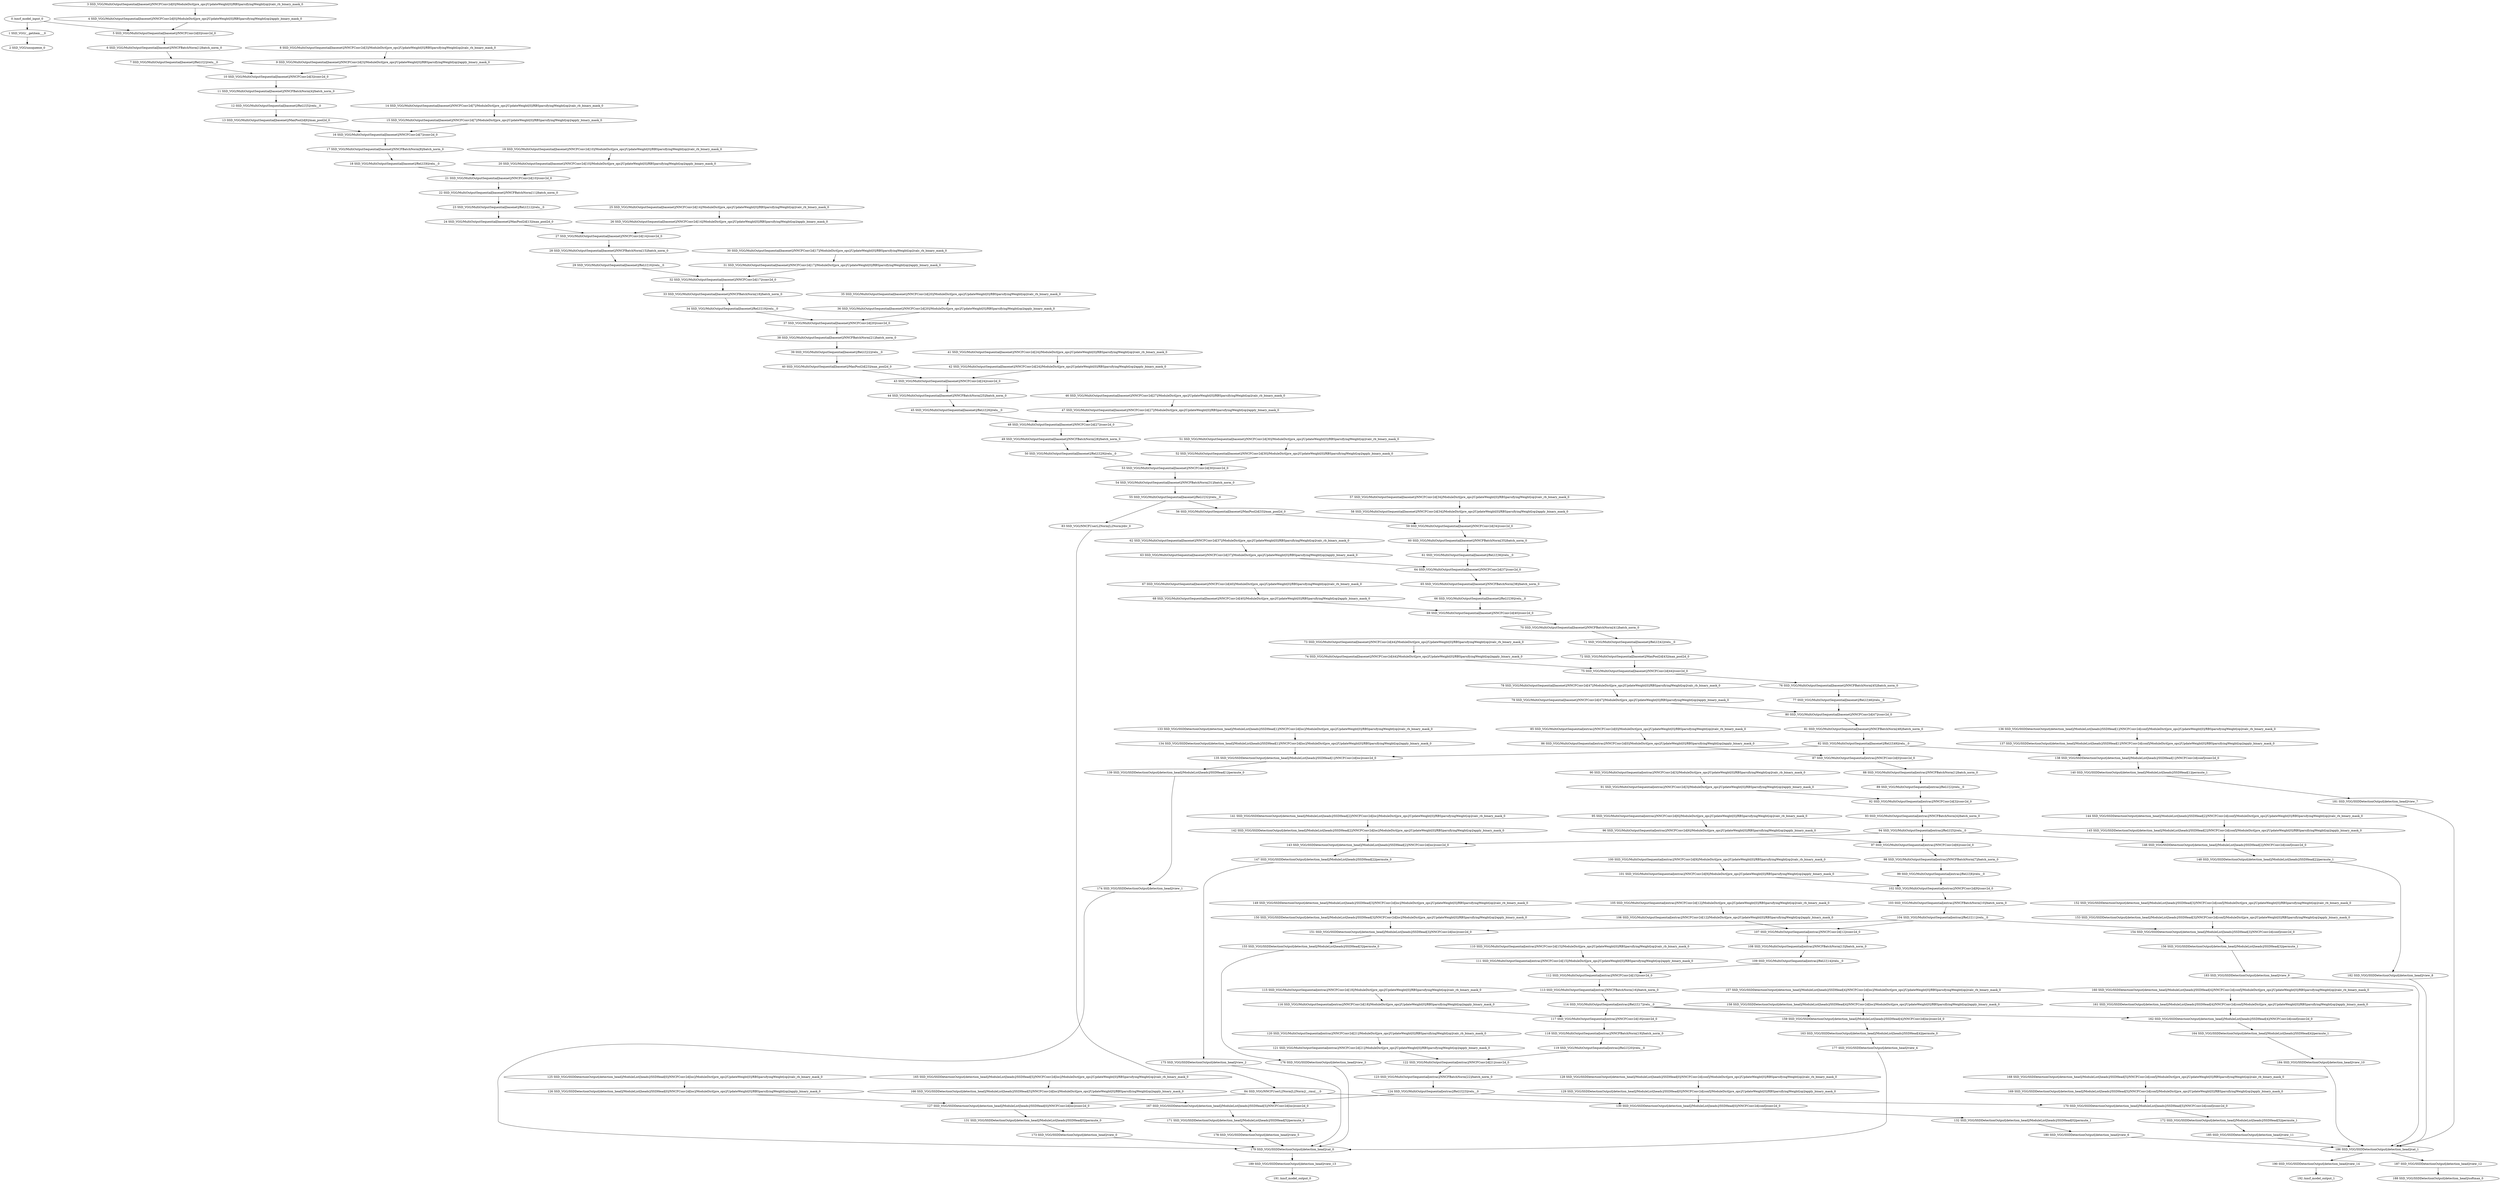 strict digraph  {
"0 /nncf_model_input_0" [id=0, type=nncf_model_input];
"1 SSD_VGG/__getitem___0" [id=1, type=__getitem__];
"2 SSD_VGG/unsqueeze_0" [id=2, type=unsqueeze];
"3 SSD_VGG/MultiOutputSequential[basenet]/NNCFConv2d[0]/ModuleDict[pre_ops]/UpdateWeight[0]/RBSparsifyingWeight[op]/calc_rb_binary_mask_0" [id=3, type=calc_rb_binary_mask];
"4 SSD_VGG/MultiOutputSequential[basenet]/NNCFConv2d[0]/ModuleDict[pre_ops]/UpdateWeight[0]/RBSparsifyingWeight[op]/apply_binary_mask_0" [id=4, type=apply_binary_mask];
"5 SSD_VGG/MultiOutputSequential[basenet]/NNCFConv2d[0]/conv2d_0" [id=5, type=conv2d];
"6 SSD_VGG/MultiOutputSequential[basenet]/NNCFBatchNorm[1]/batch_norm_0" [id=6, type=batch_norm];
"7 SSD_VGG/MultiOutputSequential[basenet]/ReLU[2]/relu__0" [id=7, type=relu_];
"8 SSD_VGG/MultiOutputSequential[basenet]/NNCFConv2d[3]/ModuleDict[pre_ops]/UpdateWeight[0]/RBSparsifyingWeight[op]/calc_rb_binary_mask_0" [id=8, type=calc_rb_binary_mask];
"9 SSD_VGG/MultiOutputSequential[basenet]/NNCFConv2d[3]/ModuleDict[pre_ops]/UpdateWeight[0]/RBSparsifyingWeight[op]/apply_binary_mask_0" [id=9, type=apply_binary_mask];
"10 SSD_VGG/MultiOutputSequential[basenet]/NNCFConv2d[3]/conv2d_0" [id=10, type=conv2d];
"11 SSD_VGG/MultiOutputSequential[basenet]/NNCFBatchNorm[4]/batch_norm_0" [id=11, type=batch_norm];
"12 SSD_VGG/MultiOutputSequential[basenet]/ReLU[5]/relu__0" [id=12, type=relu_];
"13 SSD_VGG/MultiOutputSequential[basenet]/MaxPool2d[6]/max_pool2d_0" [id=13, type=max_pool2d];
"14 SSD_VGG/MultiOutputSequential[basenet]/NNCFConv2d[7]/ModuleDict[pre_ops]/UpdateWeight[0]/RBSparsifyingWeight[op]/calc_rb_binary_mask_0" [id=14, type=calc_rb_binary_mask];
"15 SSD_VGG/MultiOutputSequential[basenet]/NNCFConv2d[7]/ModuleDict[pre_ops]/UpdateWeight[0]/RBSparsifyingWeight[op]/apply_binary_mask_0" [id=15, type=apply_binary_mask];
"16 SSD_VGG/MultiOutputSequential[basenet]/NNCFConv2d[7]/conv2d_0" [id=16, type=conv2d];
"17 SSD_VGG/MultiOutputSequential[basenet]/NNCFBatchNorm[8]/batch_norm_0" [id=17, type=batch_norm];
"18 SSD_VGG/MultiOutputSequential[basenet]/ReLU[9]/relu__0" [id=18, type=relu_];
"19 SSD_VGG/MultiOutputSequential[basenet]/NNCFConv2d[10]/ModuleDict[pre_ops]/UpdateWeight[0]/RBSparsifyingWeight[op]/calc_rb_binary_mask_0" [id=19, type=calc_rb_binary_mask];
"20 SSD_VGG/MultiOutputSequential[basenet]/NNCFConv2d[10]/ModuleDict[pre_ops]/UpdateWeight[0]/RBSparsifyingWeight[op]/apply_binary_mask_0" [id=20, type=apply_binary_mask];
"21 SSD_VGG/MultiOutputSequential[basenet]/NNCFConv2d[10]/conv2d_0" [id=21, type=conv2d];
"22 SSD_VGG/MultiOutputSequential[basenet]/NNCFBatchNorm[11]/batch_norm_0" [id=22, type=batch_norm];
"23 SSD_VGG/MultiOutputSequential[basenet]/ReLU[12]/relu__0" [id=23, type=relu_];
"24 SSD_VGG/MultiOutputSequential[basenet]/MaxPool2d[13]/max_pool2d_0" [id=24, type=max_pool2d];
"25 SSD_VGG/MultiOutputSequential[basenet]/NNCFConv2d[14]/ModuleDict[pre_ops]/UpdateWeight[0]/RBSparsifyingWeight[op]/calc_rb_binary_mask_0" [id=25, type=calc_rb_binary_mask];
"26 SSD_VGG/MultiOutputSequential[basenet]/NNCFConv2d[14]/ModuleDict[pre_ops]/UpdateWeight[0]/RBSparsifyingWeight[op]/apply_binary_mask_0" [id=26, type=apply_binary_mask];
"27 SSD_VGG/MultiOutputSequential[basenet]/NNCFConv2d[14]/conv2d_0" [id=27, type=conv2d];
"28 SSD_VGG/MultiOutputSequential[basenet]/NNCFBatchNorm[15]/batch_norm_0" [id=28, type=batch_norm];
"29 SSD_VGG/MultiOutputSequential[basenet]/ReLU[16]/relu__0" [id=29, type=relu_];
"30 SSD_VGG/MultiOutputSequential[basenet]/NNCFConv2d[17]/ModuleDict[pre_ops]/UpdateWeight[0]/RBSparsifyingWeight[op]/calc_rb_binary_mask_0" [id=30, type=calc_rb_binary_mask];
"31 SSD_VGG/MultiOutputSequential[basenet]/NNCFConv2d[17]/ModuleDict[pre_ops]/UpdateWeight[0]/RBSparsifyingWeight[op]/apply_binary_mask_0" [id=31, type=apply_binary_mask];
"32 SSD_VGG/MultiOutputSequential[basenet]/NNCFConv2d[17]/conv2d_0" [id=32, type=conv2d];
"33 SSD_VGG/MultiOutputSequential[basenet]/NNCFBatchNorm[18]/batch_norm_0" [id=33, type=batch_norm];
"34 SSD_VGG/MultiOutputSequential[basenet]/ReLU[19]/relu__0" [id=34, type=relu_];
"35 SSD_VGG/MultiOutputSequential[basenet]/NNCFConv2d[20]/ModuleDict[pre_ops]/UpdateWeight[0]/RBSparsifyingWeight[op]/calc_rb_binary_mask_0" [id=35, type=calc_rb_binary_mask];
"36 SSD_VGG/MultiOutputSequential[basenet]/NNCFConv2d[20]/ModuleDict[pre_ops]/UpdateWeight[0]/RBSparsifyingWeight[op]/apply_binary_mask_0" [id=36, type=apply_binary_mask];
"37 SSD_VGG/MultiOutputSequential[basenet]/NNCFConv2d[20]/conv2d_0" [id=37, type=conv2d];
"38 SSD_VGG/MultiOutputSequential[basenet]/NNCFBatchNorm[21]/batch_norm_0" [id=38, type=batch_norm];
"39 SSD_VGG/MultiOutputSequential[basenet]/ReLU[22]/relu__0" [id=39, type=relu_];
"40 SSD_VGG/MultiOutputSequential[basenet]/MaxPool2d[23]/max_pool2d_0" [id=40, type=max_pool2d];
"41 SSD_VGG/MultiOutputSequential[basenet]/NNCFConv2d[24]/ModuleDict[pre_ops]/UpdateWeight[0]/RBSparsifyingWeight[op]/calc_rb_binary_mask_0" [id=41, type=calc_rb_binary_mask];
"42 SSD_VGG/MultiOutputSequential[basenet]/NNCFConv2d[24]/ModuleDict[pre_ops]/UpdateWeight[0]/RBSparsifyingWeight[op]/apply_binary_mask_0" [id=42, type=apply_binary_mask];
"43 SSD_VGG/MultiOutputSequential[basenet]/NNCFConv2d[24]/conv2d_0" [id=43, type=conv2d];
"44 SSD_VGG/MultiOutputSequential[basenet]/NNCFBatchNorm[25]/batch_norm_0" [id=44, type=batch_norm];
"45 SSD_VGG/MultiOutputSequential[basenet]/ReLU[26]/relu__0" [id=45, type=relu_];
"46 SSD_VGG/MultiOutputSequential[basenet]/NNCFConv2d[27]/ModuleDict[pre_ops]/UpdateWeight[0]/RBSparsifyingWeight[op]/calc_rb_binary_mask_0" [id=46, type=calc_rb_binary_mask];
"47 SSD_VGG/MultiOutputSequential[basenet]/NNCFConv2d[27]/ModuleDict[pre_ops]/UpdateWeight[0]/RBSparsifyingWeight[op]/apply_binary_mask_0" [id=47, type=apply_binary_mask];
"48 SSD_VGG/MultiOutputSequential[basenet]/NNCFConv2d[27]/conv2d_0" [id=48, type=conv2d];
"49 SSD_VGG/MultiOutputSequential[basenet]/NNCFBatchNorm[28]/batch_norm_0" [id=49, type=batch_norm];
"50 SSD_VGG/MultiOutputSequential[basenet]/ReLU[29]/relu__0" [id=50, type=relu_];
"51 SSD_VGG/MultiOutputSequential[basenet]/NNCFConv2d[30]/ModuleDict[pre_ops]/UpdateWeight[0]/RBSparsifyingWeight[op]/calc_rb_binary_mask_0" [id=51, type=calc_rb_binary_mask];
"52 SSD_VGG/MultiOutputSequential[basenet]/NNCFConv2d[30]/ModuleDict[pre_ops]/UpdateWeight[0]/RBSparsifyingWeight[op]/apply_binary_mask_0" [id=52, type=apply_binary_mask];
"53 SSD_VGG/MultiOutputSequential[basenet]/NNCFConv2d[30]/conv2d_0" [id=53, type=conv2d];
"54 SSD_VGG/MultiOutputSequential[basenet]/NNCFBatchNorm[31]/batch_norm_0" [id=54, type=batch_norm];
"55 SSD_VGG/MultiOutputSequential[basenet]/ReLU[32]/relu__0" [id=55, type=relu_];
"56 SSD_VGG/MultiOutputSequential[basenet]/MaxPool2d[33]/max_pool2d_0" [id=56, type=max_pool2d];
"57 SSD_VGG/MultiOutputSequential[basenet]/NNCFConv2d[34]/ModuleDict[pre_ops]/UpdateWeight[0]/RBSparsifyingWeight[op]/calc_rb_binary_mask_0" [id=57, type=calc_rb_binary_mask];
"58 SSD_VGG/MultiOutputSequential[basenet]/NNCFConv2d[34]/ModuleDict[pre_ops]/UpdateWeight[0]/RBSparsifyingWeight[op]/apply_binary_mask_0" [id=58, type=apply_binary_mask];
"59 SSD_VGG/MultiOutputSequential[basenet]/NNCFConv2d[34]/conv2d_0" [id=59, type=conv2d];
"60 SSD_VGG/MultiOutputSequential[basenet]/NNCFBatchNorm[35]/batch_norm_0" [id=60, type=batch_norm];
"61 SSD_VGG/MultiOutputSequential[basenet]/ReLU[36]/relu__0" [id=61, type=relu_];
"62 SSD_VGG/MultiOutputSequential[basenet]/NNCFConv2d[37]/ModuleDict[pre_ops]/UpdateWeight[0]/RBSparsifyingWeight[op]/calc_rb_binary_mask_0" [id=62, type=calc_rb_binary_mask];
"63 SSD_VGG/MultiOutputSequential[basenet]/NNCFConv2d[37]/ModuleDict[pre_ops]/UpdateWeight[0]/RBSparsifyingWeight[op]/apply_binary_mask_0" [id=63, type=apply_binary_mask];
"64 SSD_VGG/MultiOutputSequential[basenet]/NNCFConv2d[37]/conv2d_0" [id=64, type=conv2d];
"65 SSD_VGG/MultiOutputSequential[basenet]/NNCFBatchNorm[38]/batch_norm_0" [id=65, type=batch_norm];
"66 SSD_VGG/MultiOutputSequential[basenet]/ReLU[39]/relu__0" [id=66, type=relu_];
"67 SSD_VGG/MultiOutputSequential[basenet]/NNCFConv2d[40]/ModuleDict[pre_ops]/UpdateWeight[0]/RBSparsifyingWeight[op]/calc_rb_binary_mask_0" [id=67, type=calc_rb_binary_mask];
"68 SSD_VGG/MultiOutputSequential[basenet]/NNCFConv2d[40]/ModuleDict[pre_ops]/UpdateWeight[0]/RBSparsifyingWeight[op]/apply_binary_mask_0" [id=68, type=apply_binary_mask];
"69 SSD_VGG/MultiOutputSequential[basenet]/NNCFConv2d[40]/conv2d_0" [id=69, type=conv2d];
"70 SSD_VGG/MultiOutputSequential[basenet]/NNCFBatchNorm[41]/batch_norm_0" [id=70, type=batch_norm];
"71 SSD_VGG/MultiOutputSequential[basenet]/ReLU[42]/relu__0" [id=71, type=relu_];
"72 SSD_VGG/MultiOutputSequential[basenet]/MaxPool2d[43]/max_pool2d_0" [id=72, type=max_pool2d];
"73 SSD_VGG/MultiOutputSequential[basenet]/NNCFConv2d[44]/ModuleDict[pre_ops]/UpdateWeight[0]/RBSparsifyingWeight[op]/calc_rb_binary_mask_0" [id=73, type=calc_rb_binary_mask];
"74 SSD_VGG/MultiOutputSequential[basenet]/NNCFConv2d[44]/ModuleDict[pre_ops]/UpdateWeight[0]/RBSparsifyingWeight[op]/apply_binary_mask_0" [id=74, type=apply_binary_mask];
"75 SSD_VGG/MultiOutputSequential[basenet]/NNCFConv2d[44]/conv2d_0" [id=75, type=conv2d];
"76 SSD_VGG/MultiOutputSequential[basenet]/NNCFBatchNorm[45]/batch_norm_0" [id=76, type=batch_norm];
"77 SSD_VGG/MultiOutputSequential[basenet]/ReLU[46]/relu__0" [id=77, type=relu_];
"78 SSD_VGG/MultiOutputSequential[basenet]/NNCFConv2d[47]/ModuleDict[pre_ops]/UpdateWeight[0]/RBSparsifyingWeight[op]/calc_rb_binary_mask_0" [id=78, type=calc_rb_binary_mask];
"79 SSD_VGG/MultiOutputSequential[basenet]/NNCFConv2d[47]/ModuleDict[pre_ops]/UpdateWeight[0]/RBSparsifyingWeight[op]/apply_binary_mask_0" [id=79, type=apply_binary_mask];
"80 SSD_VGG/MultiOutputSequential[basenet]/NNCFConv2d[47]/conv2d_0" [id=80, type=conv2d];
"81 SSD_VGG/MultiOutputSequential[basenet]/NNCFBatchNorm[48]/batch_norm_0" [id=81, type=batch_norm];
"82 SSD_VGG/MultiOutputSequential[basenet]/ReLU[49]/relu__0" [id=82, type=relu_];
"83 SSD_VGG/NNCFUserL2Norm[L2Norm]/div_0" [id=83, type=div];
"84 SSD_VGG/NNCFUserL2Norm[L2Norm]/__rmul___0" [id=84, type=__rmul__];
"85 SSD_VGG/MultiOutputSequential[extras]/NNCFConv2d[0]/ModuleDict[pre_ops]/UpdateWeight[0]/RBSparsifyingWeight[op]/calc_rb_binary_mask_0" [id=85, type=calc_rb_binary_mask];
"86 SSD_VGG/MultiOutputSequential[extras]/NNCFConv2d[0]/ModuleDict[pre_ops]/UpdateWeight[0]/RBSparsifyingWeight[op]/apply_binary_mask_0" [id=86, type=apply_binary_mask];
"87 SSD_VGG/MultiOutputSequential[extras]/NNCFConv2d[0]/conv2d_0" [id=87, type=conv2d];
"88 SSD_VGG/MultiOutputSequential[extras]/NNCFBatchNorm[1]/batch_norm_0" [id=88, type=batch_norm];
"89 SSD_VGG/MultiOutputSequential[extras]/ReLU[2]/relu__0" [id=89, type=relu_];
"90 SSD_VGG/MultiOutputSequential[extras]/NNCFConv2d[3]/ModuleDict[pre_ops]/UpdateWeight[0]/RBSparsifyingWeight[op]/calc_rb_binary_mask_0" [id=90, type=calc_rb_binary_mask];
"91 SSD_VGG/MultiOutputSequential[extras]/NNCFConv2d[3]/ModuleDict[pre_ops]/UpdateWeight[0]/RBSparsifyingWeight[op]/apply_binary_mask_0" [id=91, type=apply_binary_mask];
"92 SSD_VGG/MultiOutputSequential[extras]/NNCFConv2d[3]/conv2d_0" [id=92, type=conv2d];
"93 SSD_VGG/MultiOutputSequential[extras]/NNCFBatchNorm[4]/batch_norm_0" [id=93, type=batch_norm];
"94 SSD_VGG/MultiOutputSequential[extras]/ReLU[5]/relu__0" [id=94, type=relu_];
"95 SSD_VGG/MultiOutputSequential[extras]/NNCFConv2d[6]/ModuleDict[pre_ops]/UpdateWeight[0]/RBSparsifyingWeight[op]/calc_rb_binary_mask_0" [id=95, type=calc_rb_binary_mask];
"96 SSD_VGG/MultiOutputSequential[extras]/NNCFConv2d[6]/ModuleDict[pre_ops]/UpdateWeight[0]/RBSparsifyingWeight[op]/apply_binary_mask_0" [id=96, type=apply_binary_mask];
"97 SSD_VGG/MultiOutputSequential[extras]/NNCFConv2d[6]/conv2d_0" [id=97, type=conv2d];
"98 SSD_VGG/MultiOutputSequential[extras]/NNCFBatchNorm[7]/batch_norm_0" [id=98, type=batch_norm];
"99 SSD_VGG/MultiOutputSequential[extras]/ReLU[8]/relu__0" [id=99, type=relu_];
"100 SSD_VGG/MultiOutputSequential[extras]/NNCFConv2d[9]/ModuleDict[pre_ops]/UpdateWeight[0]/RBSparsifyingWeight[op]/calc_rb_binary_mask_0" [id=100, type=calc_rb_binary_mask];
"101 SSD_VGG/MultiOutputSequential[extras]/NNCFConv2d[9]/ModuleDict[pre_ops]/UpdateWeight[0]/RBSparsifyingWeight[op]/apply_binary_mask_0" [id=101, type=apply_binary_mask];
"102 SSD_VGG/MultiOutputSequential[extras]/NNCFConv2d[9]/conv2d_0" [id=102, type=conv2d];
"103 SSD_VGG/MultiOutputSequential[extras]/NNCFBatchNorm[10]/batch_norm_0" [id=103, type=batch_norm];
"104 SSD_VGG/MultiOutputSequential[extras]/ReLU[11]/relu__0" [id=104, type=relu_];
"105 SSD_VGG/MultiOutputSequential[extras]/NNCFConv2d[12]/ModuleDict[pre_ops]/UpdateWeight[0]/RBSparsifyingWeight[op]/calc_rb_binary_mask_0" [id=105, type=calc_rb_binary_mask];
"106 SSD_VGG/MultiOutputSequential[extras]/NNCFConv2d[12]/ModuleDict[pre_ops]/UpdateWeight[0]/RBSparsifyingWeight[op]/apply_binary_mask_0" [id=106, type=apply_binary_mask];
"107 SSD_VGG/MultiOutputSequential[extras]/NNCFConv2d[12]/conv2d_0" [id=107, type=conv2d];
"108 SSD_VGG/MultiOutputSequential[extras]/NNCFBatchNorm[13]/batch_norm_0" [id=108, type=batch_norm];
"109 SSD_VGG/MultiOutputSequential[extras]/ReLU[14]/relu__0" [id=109, type=relu_];
"110 SSD_VGG/MultiOutputSequential[extras]/NNCFConv2d[15]/ModuleDict[pre_ops]/UpdateWeight[0]/RBSparsifyingWeight[op]/calc_rb_binary_mask_0" [id=110, type=calc_rb_binary_mask];
"111 SSD_VGG/MultiOutputSequential[extras]/NNCFConv2d[15]/ModuleDict[pre_ops]/UpdateWeight[0]/RBSparsifyingWeight[op]/apply_binary_mask_0" [id=111, type=apply_binary_mask];
"112 SSD_VGG/MultiOutputSequential[extras]/NNCFConv2d[15]/conv2d_0" [id=112, type=conv2d];
"113 SSD_VGG/MultiOutputSequential[extras]/NNCFBatchNorm[16]/batch_norm_0" [id=113, type=batch_norm];
"114 SSD_VGG/MultiOutputSequential[extras]/ReLU[17]/relu__0" [id=114, type=relu_];
"115 SSD_VGG/MultiOutputSequential[extras]/NNCFConv2d[18]/ModuleDict[pre_ops]/UpdateWeight[0]/RBSparsifyingWeight[op]/calc_rb_binary_mask_0" [id=115, type=calc_rb_binary_mask];
"116 SSD_VGG/MultiOutputSequential[extras]/NNCFConv2d[18]/ModuleDict[pre_ops]/UpdateWeight[0]/RBSparsifyingWeight[op]/apply_binary_mask_0" [id=116, type=apply_binary_mask];
"117 SSD_VGG/MultiOutputSequential[extras]/NNCFConv2d[18]/conv2d_0" [id=117, type=conv2d];
"118 SSD_VGG/MultiOutputSequential[extras]/NNCFBatchNorm[19]/batch_norm_0" [id=118, type=batch_norm];
"119 SSD_VGG/MultiOutputSequential[extras]/ReLU[20]/relu__0" [id=119, type=relu_];
"120 SSD_VGG/MultiOutputSequential[extras]/NNCFConv2d[21]/ModuleDict[pre_ops]/UpdateWeight[0]/RBSparsifyingWeight[op]/calc_rb_binary_mask_0" [id=120, type=calc_rb_binary_mask];
"121 SSD_VGG/MultiOutputSequential[extras]/NNCFConv2d[21]/ModuleDict[pre_ops]/UpdateWeight[0]/RBSparsifyingWeight[op]/apply_binary_mask_0" [id=121, type=apply_binary_mask];
"122 SSD_VGG/MultiOutputSequential[extras]/NNCFConv2d[21]/conv2d_0" [id=122, type=conv2d];
"123 SSD_VGG/MultiOutputSequential[extras]/NNCFBatchNorm[22]/batch_norm_0" [id=123, type=batch_norm];
"124 SSD_VGG/MultiOutputSequential[extras]/ReLU[23]/relu__0" [id=124, type=relu_];
"125 SSD_VGG/SSDDetectionOutput[detection_head]/ModuleList[heads]/SSDHead[0]/NNCFConv2d[loc]/ModuleDict[pre_ops]/UpdateWeight[0]/RBSparsifyingWeight[op]/calc_rb_binary_mask_0" [id=125, type=calc_rb_binary_mask];
"126 SSD_VGG/SSDDetectionOutput[detection_head]/ModuleList[heads]/SSDHead[0]/NNCFConv2d[loc]/ModuleDict[pre_ops]/UpdateWeight[0]/RBSparsifyingWeight[op]/apply_binary_mask_0" [id=126, type=apply_binary_mask];
"127 SSD_VGG/SSDDetectionOutput[detection_head]/ModuleList[heads]/SSDHead[0]/NNCFConv2d[loc]/conv2d_0" [id=127, type=conv2d];
"128 SSD_VGG/SSDDetectionOutput[detection_head]/ModuleList[heads]/SSDHead[0]/NNCFConv2d[conf]/ModuleDict[pre_ops]/UpdateWeight[0]/RBSparsifyingWeight[op]/calc_rb_binary_mask_0" [id=128, type=calc_rb_binary_mask];
"129 SSD_VGG/SSDDetectionOutput[detection_head]/ModuleList[heads]/SSDHead[0]/NNCFConv2d[conf]/ModuleDict[pre_ops]/UpdateWeight[0]/RBSparsifyingWeight[op]/apply_binary_mask_0" [id=129, type=apply_binary_mask];
"130 SSD_VGG/SSDDetectionOutput[detection_head]/ModuleList[heads]/SSDHead[0]/NNCFConv2d[conf]/conv2d_0" [id=130, type=conv2d];
"131 SSD_VGG/SSDDetectionOutput[detection_head]/ModuleList[heads]/SSDHead[0]/permute_0" [id=131, type=permute];
"132 SSD_VGG/SSDDetectionOutput[detection_head]/ModuleList[heads]/SSDHead[0]/permute_1" [id=132, type=permute];
"133 SSD_VGG/SSDDetectionOutput[detection_head]/ModuleList[heads]/SSDHead[1]/NNCFConv2d[loc]/ModuleDict[pre_ops]/UpdateWeight[0]/RBSparsifyingWeight[op]/calc_rb_binary_mask_0" [id=133, type=calc_rb_binary_mask];
"134 SSD_VGG/SSDDetectionOutput[detection_head]/ModuleList[heads]/SSDHead[1]/NNCFConv2d[loc]/ModuleDict[pre_ops]/UpdateWeight[0]/RBSparsifyingWeight[op]/apply_binary_mask_0" [id=134, type=apply_binary_mask];
"135 SSD_VGG/SSDDetectionOutput[detection_head]/ModuleList[heads]/SSDHead[1]/NNCFConv2d[loc]/conv2d_0" [id=135, type=conv2d];
"136 SSD_VGG/SSDDetectionOutput[detection_head]/ModuleList[heads]/SSDHead[1]/NNCFConv2d[conf]/ModuleDict[pre_ops]/UpdateWeight[0]/RBSparsifyingWeight[op]/calc_rb_binary_mask_0" [id=136, type=calc_rb_binary_mask];
"137 SSD_VGG/SSDDetectionOutput[detection_head]/ModuleList[heads]/SSDHead[1]/NNCFConv2d[conf]/ModuleDict[pre_ops]/UpdateWeight[0]/RBSparsifyingWeight[op]/apply_binary_mask_0" [id=137, type=apply_binary_mask];
"138 SSD_VGG/SSDDetectionOutput[detection_head]/ModuleList[heads]/SSDHead[1]/NNCFConv2d[conf]/conv2d_0" [id=138, type=conv2d];
"139 SSD_VGG/SSDDetectionOutput[detection_head]/ModuleList[heads]/SSDHead[1]/permute_0" [id=139, type=permute];
"140 SSD_VGG/SSDDetectionOutput[detection_head]/ModuleList[heads]/SSDHead[1]/permute_1" [id=140, type=permute];
"141 SSD_VGG/SSDDetectionOutput[detection_head]/ModuleList[heads]/SSDHead[2]/NNCFConv2d[loc]/ModuleDict[pre_ops]/UpdateWeight[0]/RBSparsifyingWeight[op]/calc_rb_binary_mask_0" [id=141, type=calc_rb_binary_mask];
"142 SSD_VGG/SSDDetectionOutput[detection_head]/ModuleList[heads]/SSDHead[2]/NNCFConv2d[loc]/ModuleDict[pre_ops]/UpdateWeight[0]/RBSparsifyingWeight[op]/apply_binary_mask_0" [id=142, type=apply_binary_mask];
"143 SSD_VGG/SSDDetectionOutput[detection_head]/ModuleList[heads]/SSDHead[2]/NNCFConv2d[loc]/conv2d_0" [id=143, type=conv2d];
"144 SSD_VGG/SSDDetectionOutput[detection_head]/ModuleList[heads]/SSDHead[2]/NNCFConv2d[conf]/ModuleDict[pre_ops]/UpdateWeight[0]/RBSparsifyingWeight[op]/calc_rb_binary_mask_0" [id=144, type=calc_rb_binary_mask];
"145 SSD_VGG/SSDDetectionOutput[detection_head]/ModuleList[heads]/SSDHead[2]/NNCFConv2d[conf]/ModuleDict[pre_ops]/UpdateWeight[0]/RBSparsifyingWeight[op]/apply_binary_mask_0" [id=145, type=apply_binary_mask];
"146 SSD_VGG/SSDDetectionOutput[detection_head]/ModuleList[heads]/SSDHead[2]/NNCFConv2d[conf]/conv2d_0" [id=146, type=conv2d];
"147 SSD_VGG/SSDDetectionOutput[detection_head]/ModuleList[heads]/SSDHead[2]/permute_0" [id=147, type=permute];
"148 SSD_VGG/SSDDetectionOutput[detection_head]/ModuleList[heads]/SSDHead[2]/permute_1" [id=148, type=permute];
"149 SSD_VGG/SSDDetectionOutput[detection_head]/ModuleList[heads]/SSDHead[3]/NNCFConv2d[loc]/ModuleDict[pre_ops]/UpdateWeight[0]/RBSparsifyingWeight[op]/calc_rb_binary_mask_0" [id=149, type=calc_rb_binary_mask];
"150 SSD_VGG/SSDDetectionOutput[detection_head]/ModuleList[heads]/SSDHead[3]/NNCFConv2d[loc]/ModuleDict[pre_ops]/UpdateWeight[0]/RBSparsifyingWeight[op]/apply_binary_mask_0" [id=150, type=apply_binary_mask];
"151 SSD_VGG/SSDDetectionOutput[detection_head]/ModuleList[heads]/SSDHead[3]/NNCFConv2d[loc]/conv2d_0" [id=151, type=conv2d];
"152 SSD_VGG/SSDDetectionOutput[detection_head]/ModuleList[heads]/SSDHead[3]/NNCFConv2d[conf]/ModuleDict[pre_ops]/UpdateWeight[0]/RBSparsifyingWeight[op]/calc_rb_binary_mask_0" [id=152, type=calc_rb_binary_mask];
"153 SSD_VGG/SSDDetectionOutput[detection_head]/ModuleList[heads]/SSDHead[3]/NNCFConv2d[conf]/ModuleDict[pre_ops]/UpdateWeight[0]/RBSparsifyingWeight[op]/apply_binary_mask_0" [id=153, type=apply_binary_mask];
"154 SSD_VGG/SSDDetectionOutput[detection_head]/ModuleList[heads]/SSDHead[3]/NNCFConv2d[conf]/conv2d_0" [id=154, type=conv2d];
"155 SSD_VGG/SSDDetectionOutput[detection_head]/ModuleList[heads]/SSDHead[3]/permute_0" [id=155, type=permute];
"156 SSD_VGG/SSDDetectionOutput[detection_head]/ModuleList[heads]/SSDHead[3]/permute_1" [id=156, type=permute];
"157 SSD_VGG/SSDDetectionOutput[detection_head]/ModuleList[heads]/SSDHead[4]/NNCFConv2d[loc]/ModuleDict[pre_ops]/UpdateWeight[0]/RBSparsifyingWeight[op]/calc_rb_binary_mask_0" [id=157, type=calc_rb_binary_mask];
"158 SSD_VGG/SSDDetectionOutput[detection_head]/ModuleList[heads]/SSDHead[4]/NNCFConv2d[loc]/ModuleDict[pre_ops]/UpdateWeight[0]/RBSparsifyingWeight[op]/apply_binary_mask_0" [id=158, type=apply_binary_mask];
"159 SSD_VGG/SSDDetectionOutput[detection_head]/ModuleList[heads]/SSDHead[4]/NNCFConv2d[loc]/conv2d_0" [id=159, type=conv2d];
"160 SSD_VGG/SSDDetectionOutput[detection_head]/ModuleList[heads]/SSDHead[4]/NNCFConv2d[conf]/ModuleDict[pre_ops]/UpdateWeight[0]/RBSparsifyingWeight[op]/calc_rb_binary_mask_0" [id=160, type=calc_rb_binary_mask];
"161 SSD_VGG/SSDDetectionOutput[detection_head]/ModuleList[heads]/SSDHead[4]/NNCFConv2d[conf]/ModuleDict[pre_ops]/UpdateWeight[0]/RBSparsifyingWeight[op]/apply_binary_mask_0" [id=161, type=apply_binary_mask];
"162 SSD_VGG/SSDDetectionOutput[detection_head]/ModuleList[heads]/SSDHead[4]/NNCFConv2d[conf]/conv2d_0" [id=162, type=conv2d];
"163 SSD_VGG/SSDDetectionOutput[detection_head]/ModuleList[heads]/SSDHead[4]/permute_0" [id=163, type=permute];
"164 SSD_VGG/SSDDetectionOutput[detection_head]/ModuleList[heads]/SSDHead[4]/permute_1" [id=164, type=permute];
"165 SSD_VGG/SSDDetectionOutput[detection_head]/ModuleList[heads]/SSDHead[5]/NNCFConv2d[loc]/ModuleDict[pre_ops]/UpdateWeight[0]/RBSparsifyingWeight[op]/calc_rb_binary_mask_0" [id=165, type=calc_rb_binary_mask];
"166 SSD_VGG/SSDDetectionOutput[detection_head]/ModuleList[heads]/SSDHead[5]/NNCFConv2d[loc]/ModuleDict[pre_ops]/UpdateWeight[0]/RBSparsifyingWeight[op]/apply_binary_mask_0" [id=166, type=apply_binary_mask];
"167 SSD_VGG/SSDDetectionOutput[detection_head]/ModuleList[heads]/SSDHead[5]/NNCFConv2d[loc]/conv2d_0" [id=167, type=conv2d];
"168 SSD_VGG/SSDDetectionOutput[detection_head]/ModuleList[heads]/SSDHead[5]/NNCFConv2d[conf]/ModuleDict[pre_ops]/UpdateWeight[0]/RBSparsifyingWeight[op]/calc_rb_binary_mask_0" [id=168, type=calc_rb_binary_mask];
"169 SSD_VGG/SSDDetectionOutput[detection_head]/ModuleList[heads]/SSDHead[5]/NNCFConv2d[conf]/ModuleDict[pre_ops]/UpdateWeight[0]/RBSparsifyingWeight[op]/apply_binary_mask_0" [id=169, type=apply_binary_mask];
"170 SSD_VGG/SSDDetectionOutput[detection_head]/ModuleList[heads]/SSDHead[5]/NNCFConv2d[conf]/conv2d_0" [id=170, type=conv2d];
"171 SSD_VGG/SSDDetectionOutput[detection_head]/ModuleList[heads]/SSDHead[5]/permute_0" [id=171, type=permute];
"172 SSD_VGG/SSDDetectionOutput[detection_head]/ModuleList[heads]/SSDHead[5]/permute_1" [id=172, type=permute];
"173 SSD_VGG/SSDDetectionOutput[detection_head]/view_0" [id=173, type=view];
"174 SSD_VGG/SSDDetectionOutput[detection_head]/view_1" [id=174, type=view];
"175 SSD_VGG/SSDDetectionOutput[detection_head]/view_2" [id=175, type=view];
"176 SSD_VGG/SSDDetectionOutput[detection_head]/view_3" [id=176, type=view];
"177 SSD_VGG/SSDDetectionOutput[detection_head]/view_4" [id=177, type=view];
"178 SSD_VGG/SSDDetectionOutput[detection_head]/view_5" [id=178, type=view];
"179 SSD_VGG/SSDDetectionOutput[detection_head]/cat_0" [id=179, type=cat];
"180 SSD_VGG/SSDDetectionOutput[detection_head]/view_6" [id=180, type=view];
"181 SSD_VGG/SSDDetectionOutput[detection_head]/view_7" [id=181, type=view];
"182 SSD_VGG/SSDDetectionOutput[detection_head]/view_8" [id=182, type=view];
"183 SSD_VGG/SSDDetectionOutput[detection_head]/view_9" [id=183, type=view];
"184 SSD_VGG/SSDDetectionOutput[detection_head]/view_10" [id=184, type=view];
"185 SSD_VGG/SSDDetectionOutput[detection_head]/view_11" [id=185, type=view];
"186 SSD_VGG/SSDDetectionOutput[detection_head]/cat_1" [id=186, type=cat];
"187 SSD_VGG/SSDDetectionOutput[detection_head]/view_12" [id=187, type=view];
"188 SSD_VGG/SSDDetectionOutput[detection_head]/softmax_0" [id=188, type=softmax];
"189 SSD_VGG/SSDDetectionOutput[detection_head]/view_13" [id=189, type=view];
"190 SSD_VGG/SSDDetectionOutput[detection_head]/view_14" [id=190, type=view];
"191 /nncf_model_output_0" [id=191, type=nncf_model_output];
"192 /nncf_model_output_1" [id=192, type=nncf_model_output];
"0 /nncf_model_input_0" -> "1 SSD_VGG/__getitem___0";
"0 /nncf_model_input_0" -> "5 SSD_VGG/MultiOutputSequential[basenet]/NNCFConv2d[0]/conv2d_0";
"1 SSD_VGG/__getitem___0" -> "2 SSD_VGG/unsqueeze_0";
"3 SSD_VGG/MultiOutputSequential[basenet]/NNCFConv2d[0]/ModuleDict[pre_ops]/UpdateWeight[0]/RBSparsifyingWeight[op]/calc_rb_binary_mask_0" -> "4 SSD_VGG/MultiOutputSequential[basenet]/NNCFConv2d[0]/ModuleDict[pre_ops]/UpdateWeight[0]/RBSparsifyingWeight[op]/apply_binary_mask_0";
"4 SSD_VGG/MultiOutputSequential[basenet]/NNCFConv2d[0]/ModuleDict[pre_ops]/UpdateWeight[0]/RBSparsifyingWeight[op]/apply_binary_mask_0" -> "5 SSD_VGG/MultiOutputSequential[basenet]/NNCFConv2d[0]/conv2d_0";
"5 SSD_VGG/MultiOutputSequential[basenet]/NNCFConv2d[0]/conv2d_0" -> "6 SSD_VGG/MultiOutputSequential[basenet]/NNCFBatchNorm[1]/batch_norm_0";
"6 SSD_VGG/MultiOutputSequential[basenet]/NNCFBatchNorm[1]/batch_norm_0" -> "7 SSD_VGG/MultiOutputSequential[basenet]/ReLU[2]/relu__0";
"8 SSD_VGG/MultiOutputSequential[basenet]/NNCFConv2d[3]/ModuleDict[pre_ops]/UpdateWeight[0]/RBSparsifyingWeight[op]/calc_rb_binary_mask_0" -> "9 SSD_VGG/MultiOutputSequential[basenet]/NNCFConv2d[3]/ModuleDict[pre_ops]/UpdateWeight[0]/RBSparsifyingWeight[op]/apply_binary_mask_0";
"7 SSD_VGG/MultiOutputSequential[basenet]/ReLU[2]/relu__0" -> "10 SSD_VGG/MultiOutputSequential[basenet]/NNCFConv2d[3]/conv2d_0";
"9 SSD_VGG/MultiOutputSequential[basenet]/NNCFConv2d[3]/ModuleDict[pre_ops]/UpdateWeight[0]/RBSparsifyingWeight[op]/apply_binary_mask_0" -> "10 SSD_VGG/MultiOutputSequential[basenet]/NNCFConv2d[3]/conv2d_0";
"10 SSD_VGG/MultiOutputSequential[basenet]/NNCFConv2d[3]/conv2d_0" -> "11 SSD_VGG/MultiOutputSequential[basenet]/NNCFBatchNorm[4]/batch_norm_0";
"11 SSD_VGG/MultiOutputSequential[basenet]/NNCFBatchNorm[4]/batch_norm_0" -> "12 SSD_VGG/MultiOutputSequential[basenet]/ReLU[5]/relu__0";
"12 SSD_VGG/MultiOutputSequential[basenet]/ReLU[5]/relu__0" -> "13 SSD_VGG/MultiOutputSequential[basenet]/MaxPool2d[6]/max_pool2d_0";
"13 SSD_VGG/MultiOutputSequential[basenet]/MaxPool2d[6]/max_pool2d_0" -> "16 SSD_VGG/MultiOutputSequential[basenet]/NNCFConv2d[7]/conv2d_0";
"14 SSD_VGG/MultiOutputSequential[basenet]/NNCFConv2d[7]/ModuleDict[pre_ops]/UpdateWeight[0]/RBSparsifyingWeight[op]/calc_rb_binary_mask_0" -> "15 SSD_VGG/MultiOutputSequential[basenet]/NNCFConv2d[7]/ModuleDict[pre_ops]/UpdateWeight[0]/RBSparsifyingWeight[op]/apply_binary_mask_0";
"15 SSD_VGG/MultiOutputSequential[basenet]/NNCFConv2d[7]/ModuleDict[pre_ops]/UpdateWeight[0]/RBSparsifyingWeight[op]/apply_binary_mask_0" -> "16 SSD_VGG/MultiOutputSequential[basenet]/NNCFConv2d[7]/conv2d_0";
"16 SSD_VGG/MultiOutputSequential[basenet]/NNCFConv2d[7]/conv2d_0" -> "17 SSD_VGG/MultiOutputSequential[basenet]/NNCFBatchNorm[8]/batch_norm_0";
"17 SSD_VGG/MultiOutputSequential[basenet]/NNCFBatchNorm[8]/batch_norm_0" -> "18 SSD_VGG/MultiOutputSequential[basenet]/ReLU[9]/relu__0";
"18 SSD_VGG/MultiOutputSequential[basenet]/ReLU[9]/relu__0" -> "21 SSD_VGG/MultiOutputSequential[basenet]/NNCFConv2d[10]/conv2d_0";
"19 SSD_VGG/MultiOutputSequential[basenet]/NNCFConv2d[10]/ModuleDict[pre_ops]/UpdateWeight[0]/RBSparsifyingWeight[op]/calc_rb_binary_mask_0" -> "20 SSD_VGG/MultiOutputSequential[basenet]/NNCFConv2d[10]/ModuleDict[pre_ops]/UpdateWeight[0]/RBSparsifyingWeight[op]/apply_binary_mask_0";
"20 SSD_VGG/MultiOutputSequential[basenet]/NNCFConv2d[10]/ModuleDict[pre_ops]/UpdateWeight[0]/RBSparsifyingWeight[op]/apply_binary_mask_0" -> "21 SSD_VGG/MultiOutputSequential[basenet]/NNCFConv2d[10]/conv2d_0";
"21 SSD_VGG/MultiOutputSequential[basenet]/NNCFConv2d[10]/conv2d_0" -> "22 SSD_VGG/MultiOutputSequential[basenet]/NNCFBatchNorm[11]/batch_norm_0";
"22 SSD_VGG/MultiOutputSequential[basenet]/NNCFBatchNorm[11]/batch_norm_0" -> "23 SSD_VGG/MultiOutputSequential[basenet]/ReLU[12]/relu__0";
"23 SSD_VGG/MultiOutputSequential[basenet]/ReLU[12]/relu__0" -> "24 SSD_VGG/MultiOutputSequential[basenet]/MaxPool2d[13]/max_pool2d_0";
"24 SSD_VGG/MultiOutputSequential[basenet]/MaxPool2d[13]/max_pool2d_0" -> "27 SSD_VGG/MultiOutputSequential[basenet]/NNCFConv2d[14]/conv2d_0";
"25 SSD_VGG/MultiOutputSequential[basenet]/NNCFConv2d[14]/ModuleDict[pre_ops]/UpdateWeight[0]/RBSparsifyingWeight[op]/calc_rb_binary_mask_0" -> "26 SSD_VGG/MultiOutputSequential[basenet]/NNCFConv2d[14]/ModuleDict[pre_ops]/UpdateWeight[0]/RBSparsifyingWeight[op]/apply_binary_mask_0";
"26 SSD_VGG/MultiOutputSequential[basenet]/NNCFConv2d[14]/ModuleDict[pre_ops]/UpdateWeight[0]/RBSparsifyingWeight[op]/apply_binary_mask_0" -> "27 SSD_VGG/MultiOutputSequential[basenet]/NNCFConv2d[14]/conv2d_0";
"27 SSD_VGG/MultiOutputSequential[basenet]/NNCFConv2d[14]/conv2d_0" -> "28 SSD_VGG/MultiOutputSequential[basenet]/NNCFBatchNorm[15]/batch_norm_0";
"28 SSD_VGG/MultiOutputSequential[basenet]/NNCFBatchNorm[15]/batch_norm_0" -> "29 SSD_VGG/MultiOutputSequential[basenet]/ReLU[16]/relu__0";
"29 SSD_VGG/MultiOutputSequential[basenet]/ReLU[16]/relu__0" -> "32 SSD_VGG/MultiOutputSequential[basenet]/NNCFConv2d[17]/conv2d_0";
"30 SSD_VGG/MultiOutputSequential[basenet]/NNCFConv2d[17]/ModuleDict[pre_ops]/UpdateWeight[0]/RBSparsifyingWeight[op]/calc_rb_binary_mask_0" -> "31 SSD_VGG/MultiOutputSequential[basenet]/NNCFConv2d[17]/ModuleDict[pre_ops]/UpdateWeight[0]/RBSparsifyingWeight[op]/apply_binary_mask_0";
"31 SSD_VGG/MultiOutputSequential[basenet]/NNCFConv2d[17]/ModuleDict[pre_ops]/UpdateWeight[0]/RBSparsifyingWeight[op]/apply_binary_mask_0" -> "32 SSD_VGG/MultiOutputSequential[basenet]/NNCFConv2d[17]/conv2d_0";
"32 SSD_VGG/MultiOutputSequential[basenet]/NNCFConv2d[17]/conv2d_0" -> "33 SSD_VGG/MultiOutputSequential[basenet]/NNCFBatchNorm[18]/batch_norm_0";
"33 SSD_VGG/MultiOutputSequential[basenet]/NNCFBatchNorm[18]/batch_norm_0" -> "34 SSD_VGG/MultiOutputSequential[basenet]/ReLU[19]/relu__0";
"34 SSD_VGG/MultiOutputSequential[basenet]/ReLU[19]/relu__0" -> "37 SSD_VGG/MultiOutputSequential[basenet]/NNCFConv2d[20]/conv2d_0";
"35 SSD_VGG/MultiOutputSequential[basenet]/NNCFConv2d[20]/ModuleDict[pre_ops]/UpdateWeight[0]/RBSparsifyingWeight[op]/calc_rb_binary_mask_0" -> "36 SSD_VGG/MultiOutputSequential[basenet]/NNCFConv2d[20]/ModuleDict[pre_ops]/UpdateWeight[0]/RBSparsifyingWeight[op]/apply_binary_mask_0";
"36 SSD_VGG/MultiOutputSequential[basenet]/NNCFConv2d[20]/ModuleDict[pre_ops]/UpdateWeight[0]/RBSparsifyingWeight[op]/apply_binary_mask_0" -> "37 SSD_VGG/MultiOutputSequential[basenet]/NNCFConv2d[20]/conv2d_0";
"37 SSD_VGG/MultiOutputSequential[basenet]/NNCFConv2d[20]/conv2d_0" -> "38 SSD_VGG/MultiOutputSequential[basenet]/NNCFBatchNorm[21]/batch_norm_0";
"38 SSD_VGG/MultiOutputSequential[basenet]/NNCFBatchNorm[21]/batch_norm_0" -> "39 SSD_VGG/MultiOutputSequential[basenet]/ReLU[22]/relu__0";
"39 SSD_VGG/MultiOutputSequential[basenet]/ReLU[22]/relu__0" -> "40 SSD_VGG/MultiOutputSequential[basenet]/MaxPool2d[23]/max_pool2d_0";
"40 SSD_VGG/MultiOutputSequential[basenet]/MaxPool2d[23]/max_pool2d_0" -> "43 SSD_VGG/MultiOutputSequential[basenet]/NNCFConv2d[24]/conv2d_0";
"41 SSD_VGG/MultiOutputSequential[basenet]/NNCFConv2d[24]/ModuleDict[pre_ops]/UpdateWeight[0]/RBSparsifyingWeight[op]/calc_rb_binary_mask_0" -> "42 SSD_VGG/MultiOutputSequential[basenet]/NNCFConv2d[24]/ModuleDict[pre_ops]/UpdateWeight[0]/RBSparsifyingWeight[op]/apply_binary_mask_0";
"42 SSD_VGG/MultiOutputSequential[basenet]/NNCFConv2d[24]/ModuleDict[pre_ops]/UpdateWeight[0]/RBSparsifyingWeight[op]/apply_binary_mask_0" -> "43 SSD_VGG/MultiOutputSequential[basenet]/NNCFConv2d[24]/conv2d_0";
"43 SSD_VGG/MultiOutputSequential[basenet]/NNCFConv2d[24]/conv2d_0" -> "44 SSD_VGG/MultiOutputSequential[basenet]/NNCFBatchNorm[25]/batch_norm_0";
"44 SSD_VGG/MultiOutputSequential[basenet]/NNCFBatchNorm[25]/batch_norm_0" -> "45 SSD_VGG/MultiOutputSequential[basenet]/ReLU[26]/relu__0";
"45 SSD_VGG/MultiOutputSequential[basenet]/ReLU[26]/relu__0" -> "48 SSD_VGG/MultiOutputSequential[basenet]/NNCFConv2d[27]/conv2d_0";
"46 SSD_VGG/MultiOutputSequential[basenet]/NNCFConv2d[27]/ModuleDict[pre_ops]/UpdateWeight[0]/RBSparsifyingWeight[op]/calc_rb_binary_mask_0" -> "47 SSD_VGG/MultiOutputSequential[basenet]/NNCFConv2d[27]/ModuleDict[pre_ops]/UpdateWeight[0]/RBSparsifyingWeight[op]/apply_binary_mask_0";
"47 SSD_VGG/MultiOutputSequential[basenet]/NNCFConv2d[27]/ModuleDict[pre_ops]/UpdateWeight[0]/RBSparsifyingWeight[op]/apply_binary_mask_0" -> "48 SSD_VGG/MultiOutputSequential[basenet]/NNCFConv2d[27]/conv2d_0";
"48 SSD_VGG/MultiOutputSequential[basenet]/NNCFConv2d[27]/conv2d_0" -> "49 SSD_VGG/MultiOutputSequential[basenet]/NNCFBatchNorm[28]/batch_norm_0";
"49 SSD_VGG/MultiOutputSequential[basenet]/NNCFBatchNorm[28]/batch_norm_0" -> "50 SSD_VGG/MultiOutputSequential[basenet]/ReLU[29]/relu__0";
"50 SSD_VGG/MultiOutputSequential[basenet]/ReLU[29]/relu__0" -> "53 SSD_VGG/MultiOutputSequential[basenet]/NNCFConv2d[30]/conv2d_0";
"51 SSD_VGG/MultiOutputSequential[basenet]/NNCFConv2d[30]/ModuleDict[pre_ops]/UpdateWeight[0]/RBSparsifyingWeight[op]/calc_rb_binary_mask_0" -> "52 SSD_VGG/MultiOutputSequential[basenet]/NNCFConv2d[30]/ModuleDict[pre_ops]/UpdateWeight[0]/RBSparsifyingWeight[op]/apply_binary_mask_0";
"52 SSD_VGG/MultiOutputSequential[basenet]/NNCFConv2d[30]/ModuleDict[pre_ops]/UpdateWeight[0]/RBSparsifyingWeight[op]/apply_binary_mask_0" -> "53 SSD_VGG/MultiOutputSequential[basenet]/NNCFConv2d[30]/conv2d_0";
"53 SSD_VGG/MultiOutputSequential[basenet]/NNCFConv2d[30]/conv2d_0" -> "54 SSD_VGG/MultiOutputSequential[basenet]/NNCFBatchNorm[31]/batch_norm_0";
"54 SSD_VGG/MultiOutputSequential[basenet]/NNCFBatchNorm[31]/batch_norm_0" -> "55 SSD_VGG/MultiOutputSequential[basenet]/ReLU[32]/relu__0";
"55 SSD_VGG/MultiOutputSequential[basenet]/ReLU[32]/relu__0" -> "56 SSD_VGG/MultiOutputSequential[basenet]/MaxPool2d[33]/max_pool2d_0";
"55 SSD_VGG/MultiOutputSequential[basenet]/ReLU[32]/relu__0" -> "83 SSD_VGG/NNCFUserL2Norm[L2Norm]/div_0";
"56 SSD_VGG/MultiOutputSequential[basenet]/MaxPool2d[33]/max_pool2d_0" -> "59 SSD_VGG/MultiOutputSequential[basenet]/NNCFConv2d[34]/conv2d_0";
"57 SSD_VGG/MultiOutputSequential[basenet]/NNCFConv2d[34]/ModuleDict[pre_ops]/UpdateWeight[0]/RBSparsifyingWeight[op]/calc_rb_binary_mask_0" -> "58 SSD_VGG/MultiOutputSequential[basenet]/NNCFConv2d[34]/ModuleDict[pre_ops]/UpdateWeight[0]/RBSparsifyingWeight[op]/apply_binary_mask_0";
"58 SSD_VGG/MultiOutputSequential[basenet]/NNCFConv2d[34]/ModuleDict[pre_ops]/UpdateWeight[0]/RBSparsifyingWeight[op]/apply_binary_mask_0" -> "59 SSD_VGG/MultiOutputSequential[basenet]/NNCFConv2d[34]/conv2d_0";
"59 SSD_VGG/MultiOutputSequential[basenet]/NNCFConv2d[34]/conv2d_0" -> "60 SSD_VGG/MultiOutputSequential[basenet]/NNCFBatchNorm[35]/batch_norm_0";
"60 SSD_VGG/MultiOutputSequential[basenet]/NNCFBatchNorm[35]/batch_norm_0" -> "61 SSD_VGG/MultiOutputSequential[basenet]/ReLU[36]/relu__0";
"61 SSD_VGG/MultiOutputSequential[basenet]/ReLU[36]/relu__0" -> "64 SSD_VGG/MultiOutputSequential[basenet]/NNCFConv2d[37]/conv2d_0";
"62 SSD_VGG/MultiOutputSequential[basenet]/NNCFConv2d[37]/ModuleDict[pre_ops]/UpdateWeight[0]/RBSparsifyingWeight[op]/calc_rb_binary_mask_0" -> "63 SSD_VGG/MultiOutputSequential[basenet]/NNCFConv2d[37]/ModuleDict[pre_ops]/UpdateWeight[0]/RBSparsifyingWeight[op]/apply_binary_mask_0";
"63 SSD_VGG/MultiOutputSequential[basenet]/NNCFConv2d[37]/ModuleDict[pre_ops]/UpdateWeight[0]/RBSparsifyingWeight[op]/apply_binary_mask_0" -> "64 SSD_VGG/MultiOutputSequential[basenet]/NNCFConv2d[37]/conv2d_0";
"64 SSD_VGG/MultiOutputSequential[basenet]/NNCFConv2d[37]/conv2d_0" -> "65 SSD_VGG/MultiOutputSequential[basenet]/NNCFBatchNorm[38]/batch_norm_0";
"65 SSD_VGG/MultiOutputSequential[basenet]/NNCFBatchNorm[38]/batch_norm_0" -> "66 SSD_VGG/MultiOutputSequential[basenet]/ReLU[39]/relu__0";
"66 SSD_VGG/MultiOutputSequential[basenet]/ReLU[39]/relu__0" -> "69 SSD_VGG/MultiOutputSequential[basenet]/NNCFConv2d[40]/conv2d_0";
"67 SSD_VGG/MultiOutputSequential[basenet]/NNCFConv2d[40]/ModuleDict[pre_ops]/UpdateWeight[0]/RBSparsifyingWeight[op]/calc_rb_binary_mask_0" -> "68 SSD_VGG/MultiOutputSequential[basenet]/NNCFConv2d[40]/ModuleDict[pre_ops]/UpdateWeight[0]/RBSparsifyingWeight[op]/apply_binary_mask_0";
"68 SSD_VGG/MultiOutputSequential[basenet]/NNCFConv2d[40]/ModuleDict[pre_ops]/UpdateWeight[0]/RBSparsifyingWeight[op]/apply_binary_mask_0" -> "69 SSD_VGG/MultiOutputSequential[basenet]/NNCFConv2d[40]/conv2d_0";
"69 SSD_VGG/MultiOutputSequential[basenet]/NNCFConv2d[40]/conv2d_0" -> "70 SSD_VGG/MultiOutputSequential[basenet]/NNCFBatchNorm[41]/batch_norm_0";
"70 SSD_VGG/MultiOutputSequential[basenet]/NNCFBatchNorm[41]/batch_norm_0" -> "71 SSD_VGG/MultiOutputSequential[basenet]/ReLU[42]/relu__0";
"71 SSD_VGG/MultiOutputSequential[basenet]/ReLU[42]/relu__0" -> "72 SSD_VGG/MultiOutputSequential[basenet]/MaxPool2d[43]/max_pool2d_0";
"72 SSD_VGG/MultiOutputSequential[basenet]/MaxPool2d[43]/max_pool2d_0" -> "75 SSD_VGG/MultiOutputSequential[basenet]/NNCFConv2d[44]/conv2d_0";
"73 SSD_VGG/MultiOutputSequential[basenet]/NNCFConv2d[44]/ModuleDict[pre_ops]/UpdateWeight[0]/RBSparsifyingWeight[op]/calc_rb_binary_mask_0" -> "74 SSD_VGG/MultiOutputSequential[basenet]/NNCFConv2d[44]/ModuleDict[pre_ops]/UpdateWeight[0]/RBSparsifyingWeight[op]/apply_binary_mask_0";
"74 SSD_VGG/MultiOutputSequential[basenet]/NNCFConv2d[44]/ModuleDict[pre_ops]/UpdateWeight[0]/RBSparsifyingWeight[op]/apply_binary_mask_0" -> "75 SSD_VGG/MultiOutputSequential[basenet]/NNCFConv2d[44]/conv2d_0";
"75 SSD_VGG/MultiOutputSequential[basenet]/NNCFConv2d[44]/conv2d_0" -> "76 SSD_VGG/MultiOutputSequential[basenet]/NNCFBatchNorm[45]/batch_norm_0";
"76 SSD_VGG/MultiOutputSequential[basenet]/NNCFBatchNorm[45]/batch_norm_0" -> "77 SSD_VGG/MultiOutputSequential[basenet]/ReLU[46]/relu__0";
"77 SSD_VGG/MultiOutputSequential[basenet]/ReLU[46]/relu__0" -> "80 SSD_VGG/MultiOutputSequential[basenet]/NNCFConv2d[47]/conv2d_0";
"78 SSD_VGG/MultiOutputSequential[basenet]/NNCFConv2d[47]/ModuleDict[pre_ops]/UpdateWeight[0]/RBSparsifyingWeight[op]/calc_rb_binary_mask_0" -> "79 SSD_VGG/MultiOutputSequential[basenet]/NNCFConv2d[47]/ModuleDict[pre_ops]/UpdateWeight[0]/RBSparsifyingWeight[op]/apply_binary_mask_0";
"79 SSD_VGG/MultiOutputSequential[basenet]/NNCFConv2d[47]/ModuleDict[pre_ops]/UpdateWeight[0]/RBSparsifyingWeight[op]/apply_binary_mask_0" -> "80 SSD_VGG/MultiOutputSequential[basenet]/NNCFConv2d[47]/conv2d_0";
"80 SSD_VGG/MultiOutputSequential[basenet]/NNCFConv2d[47]/conv2d_0" -> "81 SSD_VGG/MultiOutputSequential[basenet]/NNCFBatchNorm[48]/batch_norm_0";
"81 SSD_VGG/MultiOutputSequential[basenet]/NNCFBatchNorm[48]/batch_norm_0" -> "82 SSD_VGG/MultiOutputSequential[basenet]/ReLU[49]/relu__0";
"82 SSD_VGG/MultiOutputSequential[basenet]/ReLU[49]/relu__0" -> "87 SSD_VGG/MultiOutputSequential[extras]/NNCFConv2d[0]/conv2d_0";
"83 SSD_VGG/NNCFUserL2Norm[L2Norm]/div_0" -> "84 SSD_VGG/NNCFUserL2Norm[L2Norm]/__rmul___0";
"85 SSD_VGG/MultiOutputSequential[extras]/NNCFConv2d[0]/ModuleDict[pre_ops]/UpdateWeight[0]/RBSparsifyingWeight[op]/calc_rb_binary_mask_0" -> "86 SSD_VGG/MultiOutputSequential[extras]/NNCFConv2d[0]/ModuleDict[pre_ops]/UpdateWeight[0]/RBSparsifyingWeight[op]/apply_binary_mask_0";
"86 SSD_VGG/MultiOutputSequential[extras]/NNCFConv2d[0]/ModuleDict[pre_ops]/UpdateWeight[0]/RBSparsifyingWeight[op]/apply_binary_mask_0" -> "87 SSD_VGG/MultiOutputSequential[extras]/NNCFConv2d[0]/conv2d_0";
"87 SSD_VGG/MultiOutputSequential[extras]/NNCFConv2d[0]/conv2d_0" -> "88 SSD_VGG/MultiOutputSequential[extras]/NNCFBatchNorm[1]/batch_norm_0";
"88 SSD_VGG/MultiOutputSequential[extras]/NNCFBatchNorm[1]/batch_norm_0" -> "89 SSD_VGG/MultiOutputSequential[extras]/ReLU[2]/relu__0";
"89 SSD_VGG/MultiOutputSequential[extras]/ReLU[2]/relu__0" -> "92 SSD_VGG/MultiOutputSequential[extras]/NNCFConv2d[3]/conv2d_0";
"90 SSD_VGG/MultiOutputSequential[extras]/NNCFConv2d[3]/ModuleDict[pre_ops]/UpdateWeight[0]/RBSparsifyingWeight[op]/calc_rb_binary_mask_0" -> "91 SSD_VGG/MultiOutputSequential[extras]/NNCFConv2d[3]/ModuleDict[pre_ops]/UpdateWeight[0]/RBSparsifyingWeight[op]/apply_binary_mask_0";
"91 SSD_VGG/MultiOutputSequential[extras]/NNCFConv2d[3]/ModuleDict[pre_ops]/UpdateWeight[0]/RBSparsifyingWeight[op]/apply_binary_mask_0" -> "92 SSD_VGG/MultiOutputSequential[extras]/NNCFConv2d[3]/conv2d_0";
"92 SSD_VGG/MultiOutputSequential[extras]/NNCFConv2d[3]/conv2d_0" -> "93 SSD_VGG/MultiOutputSequential[extras]/NNCFBatchNorm[4]/batch_norm_0";
"93 SSD_VGG/MultiOutputSequential[extras]/NNCFBatchNorm[4]/batch_norm_0" -> "94 SSD_VGG/MultiOutputSequential[extras]/ReLU[5]/relu__0";
"94 SSD_VGG/MultiOutputSequential[extras]/ReLU[5]/relu__0" -> "97 SSD_VGG/MultiOutputSequential[extras]/NNCFConv2d[6]/conv2d_0";
"95 SSD_VGG/MultiOutputSequential[extras]/NNCFConv2d[6]/ModuleDict[pre_ops]/UpdateWeight[0]/RBSparsifyingWeight[op]/calc_rb_binary_mask_0" -> "96 SSD_VGG/MultiOutputSequential[extras]/NNCFConv2d[6]/ModuleDict[pre_ops]/UpdateWeight[0]/RBSparsifyingWeight[op]/apply_binary_mask_0";
"96 SSD_VGG/MultiOutputSequential[extras]/NNCFConv2d[6]/ModuleDict[pre_ops]/UpdateWeight[0]/RBSparsifyingWeight[op]/apply_binary_mask_0" -> "97 SSD_VGG/MultiOutputSequential[extras]/NNCFConv2d[6]/conv2d_0";
"97 SSD_VGG/MultiOutputSequential[extras]/NNCFConv2d[6]/conv2d_0" -> "98 SSD_VGG/MultiOutputSequential[extras]/NNCFBatchNorm[7]/batch_norm_0";
"98 SSD_VGG/MultiOutputSequential[extras]/NNCFBatchNorm[7]/batch_norm_0" -> "99 SSD_VGG/MultiOutputSequential[extras]/ReLU[8]/relu__0";
"82 SSD_VGG/MultiOutputSequential[basenet]/ReLU[49]/relu__0" -> "135 SSD_VGG/SSDDetectionOutput[detection_head]/ModuleList[heads]/SSDHead[1]/NNCFConv2d[loc]/conv2d_0";
"82 SSD_VGG/MultiOutputSequential[basenet]/ReLU[49]/relu__0" -> "138 SSD_VGG/SSDDetectionOutput[detection_head]/ModuleList[heads]/SSDHead[1]/NNCFConv2d[conf]/conv2d_0";
"84 SSD_VGG/NNCFUserL2Norm[L2Norm]/__rmul___0" -> "127 SSD_VGG/SSDDetectionOutput[detection_head]/ModuleList[heads]/SSDHead[0]/NNCFConv2d[loc]/conv2d_0";
"84 SSD_VGG/NNCFUserL2Norm[L2Norm]/__rmul___0" -> "130 SSD_VGG/SSDDetectionOutput[detection_head]/ModuleList[heads]/SSDHead[0]/NNCFConv2d[conf]/conv2d_0";
"94 SSD_VGG/MultiOutputSequential[extras]/ReLU[5]/relu__0" -> "143 SSD_VGG/SSDDetectionOutput[detection_head]/ModuleList[heads]/SSDHead[2]/NNCFConv2d[loc]/conv2d_0";
"94 SSD_VGG/MultiOutputSequential[extras]/ReLU[5]/relu__0" -> "146 SSD_VGG/SSDDetectionOutput[detection_head]/ModuleList[heads]/SSDHead[2]/NNCFConv2d[conf]/conv2d_0";
"99 SSD_VGG/MultiOutputSequential[extras]/ReLU[8]/relu__0" -> "102 SSD_VGG/MultiOutputSequential[extras]/NNCFConv2d[9]/conv2d_0";
"100 SSD_VGG/MultiOutputSequential[extras]/NNCFConv2d[9]/ModuleDict[pre_ops]/UpdateWeight[0]/RBSparsifyingWeight[op]/calc_rb_binary_mask_0" -> "101 SSD_VGG/MultiOutputSequential[extras]/NNCFConv2d[9]/ModuleDict[pre_ops]/UpdateWeight[0]/RBSparsifyingWeight[op]/apply_binary_mask_0";
"101 SSD_VGG/MultiOutputSequential[extras]/NNCFConv2d[9]/ModuleDict[pre_ops]/UpdateWeight[0]/RBSparsifyingWeight[op]/apply_binary_mask_0" -> "102 SSD_VGG/MultiOutputSequential[extras]/NNCFConv2d[9]/conv2d_0";
"102 SSD_VGG/MultiOutputSequential[extras]/NNCFConv2d[9]/conv2d_0" -> "103 SSD_VGG/MultiOutputSequential[extras]/NNCFBatchNorm[10]/batch_norm_0";
"103 SSD_VGG/MultiOutputSequential[extras]/NNCFBatchNorm[10]/batch_norm_0" -> "104 SSD_VGG/MultiOutputSequential[extras]/ReLU[11]/relu__0";
"104 SSD_VGG/MultiOutputSequential[extras]/ReLU[11]/relu__0" -> "107 SSD_VGG/MultiOutputSequential[extras]/NNCFConv2d[12]/conv2d_0";
"104 SSD_VGG/MultiOutputSequential[extras]/ReLU[11]/relu__0" -> "151 SSD_VGG/SSDDetectionOutput[detection_head]/ModuleList[heads]/SSDHead[3]/NNCFConv2d[loc]/conv2d_0";
"104 SSD_VGG/MultiOutputSequential[extras]/ReLU[11]/relu__0" -> "154 SSD_VGG/SSDDetectionOutput[detection_head]/ModuleList[heads]/SSDHead[3]/NNCFConv2d[conf]/conv2d_0";
"105 SSD_VGG/MultiOutputSequential[extras]/NNCFConv2d[12]/ModuleDict[pre_ops]/UpdateWeight[0]/RBSparsifyingWeight[op]/calc_rb_binary_mask_0" -> "106 SSD_VGG/MultiOutputSequential[extras]/NNCFConv2d[12]/ModuleDict[pre_ops]/UpdateWeight[0]/RBSparsifyingWeight[op]/apply_binary_mask_0";
"106 SSD_VGG/MultiOutputSequential[extras]/NNCFConv2d[12]/ModuleDict[pre_ops]/UpdateWeight[0]/RBSparsifyingWeight[op]/apply_binary_mask_0" -> "107 SSD_VGG/MultiOutputSequential[extras]/NNCFConv2d[12]/conv2d_0";
"107 SSD_VGG/MultiOutputSequential[extras]/NNCFConv2d[12]/conv2d_0" -> "108 SSD_VGG/MultiOutputSequential[extras]/NNCFBatchNorm[13]/batch_norm_0";
"108 SSD_VGG/MultiOutputSequential[extras]/NNCFBatchNorm[13]/batch_norm_0" -> "109 SSD_VGG/MultiOutputSequential[extras]/ReLU[14]/relu__0";
"109 SSD_VGG/MultiOutputSequential[extras]/ReLU[14]/relu__0" -> "112 SSD_VGG/MultiOutputSequential[extras]/NNCFConv2d[15]/conv2d_0";
"110 SSD_VGG/MultiOutputSequential[extras]/NNCFConv2d[15]/ModuleDict[pre_ops]/UpdateWeight[0]/RBSparsifyingWeight[op]/calc_rb_binary_mask_0" -> "111 SSD_VGG/MultiOutputSequential[extras]/NNCFConv2d[15]/ModuleDict[pre_ops]/UpdateWeight[0]/RBSparsifyingWeight[op]/apply_binary_mask_0";
"111 SSD_VGG/MultiOutputSequential[extras]/NNCFConv2d[15]/ModuleDict[pre_ops]/UpdateWeight[0]/RBSparsifyingWeight[op]/apply_binary_mask_0" -> "112 SSD_VGG/MultiOutputSequential[extras]/NNCFConv2d[15]/conv2d_0";
"112 SSD_VGG/MultiOutputSequential[extras]/NNCFConv2d[15]/conv2d_0" -> "113 SSD_VGG/MultiOutputSequential[extras]/NNCFBatchNorm[16]/batch_norm_0";
"113 SSD_VGG/MultiOutputSequential[extras]/NNCFBatchNorm[16]/batch_norm_0" -> "114 SSD_VGG/MultiOutputSequential[extras]/ReLU[17]/relu__0";
"114 SSD_VGG/MultiOutputSequential[extras]/ReLU[17]/relu__0" -> "117 SSD_VGG/MultiOutputSequential[extras]/NNCFConv2d[18]/conv2d_0";
"114 SSD_VGG/MultiOutputSequential[extras]/ReLU[17]/relu__0" -> "159 SSD_VGG/SSDDetectionOutput[detection_head]/ModuleList[heads]/SSDHead[4]/NNCFConv2d[loc]/conv2d_0";
"114 SSD_VGG/MultiOutputSequential[extras]/ReLU[17]/relu__0" -> "162 SSD_VGG/SSDDetectionOutput[detection_head]/ModuleList[heads]/SSDHead[4]/NNCFConv2d[conf]/conv2d_0";
"115 SSD_VGG/MultiOutputSequential[extras]/NNCFConv2d[18]/ModuleDict[pre_ops]/UpdateWeight[0]/RBSparsifyingWeight[op]/calc_rb_binary_mask_0" -> "116 SSD_VGG/MultiOutputSequential[extras]/NNCFConv2d[18]/ModuleDict[pre_ops]/UpdateWeight[0]/RBSparsifyingWeight[op]/apply_binary_mask_0";
"116 SSD_VGG/MultiOutputSequential[extras]/NNCFConv2d[18]/ModuleDict[pre_ops]/UpdateWeight[0]/RBSparsifyingWeight[op]/apply_binary_mask_0" -> "117 SSD_VGG/MultiOutputSequential[extras]/NNCFConv2d[18]/conv2d_0";
"117 SSD_VGG/MultiOutputSequential[extras]/NNCFConv2d[18]/conv2d_0" -> "118 SSD_VGG/MultiOutputSequential[extras]/NNCFBatchNorm[19]/batch_norm_0";
"118 SSD_VGG/MultiOutputSequential[extras]/NNCFBatchNorm[19]/batch_norm_0" -> "119 SSD_VGG/MultiOutputSequential[extras]/ReLU[20]/relu__0";
"119 SSD_VGG/MultiOutputSequential[extras]/ReLU[20]/relu__0" -> "122 SSD_VGG/MultiOutputSequential[extras]/NNCFConv2d[21]/conv2d_0";
"120 SSD_VGG/MultiOutputSequential[extras]/NNCFConv2d[21]/ModuleDict[pre_ops]/UpdateWeight[0]/RBSparsifyingWeight[op]/calc_rb_binary_mask_0" -> "121 SSD_VGG/MultiOutputSequential[extras]/NNCFConv2d[21]/ModuleDict[pre_ops]/UpdateWeight[0]/RBSparsifyingWeight[op]/apply_binary_mask_0";
"121 SSD_VGG/MultiOutputSequential[extras]/NNCFConv2d[21]/ModuleDict[pre_ops]/UpdateWeight[0]/RBSparsifyingWeight[op]/apply_binary_mask_0" -> "122 SSD_VGG/MultiOutputSequential[extras]/NNCFConv2d[21]/conv2d_0";
"122 SSD_VGG/MultiOutputSequential[extras]/NNCFConv2d[21]/conv2d_0" -> "123 SSD_VGG/MultiOutputSequential[extras]/NNCFBatchNorm[22]/batch_norm_0";
"123 SSD_VGG/MultiOutputSequential[extras]/NNCFBatchNorm[22]/batch_norm_0" -> "124 SSD_VGG/MultiOutputSequential[extras]/ReLU[23]/relu__0";
"124 SSD_VGG/MultiOutputSequential[extras]/ReLU[23]/relu__0" -> "167 SSD_VGG/SSDDetectionOutput[detection_head]/ModuleList[heads]/SSDHead[5]/NNCFConv2d[loc]/conv2d_0";
"124 SSD_VGG/MultiOutputSequential[extras]/ReLU[23]/relu__0" -> "170 SSD_VGG/SSDDetectionOutput[detection_head]/ModuleList[heads]/SSDHead[5]/NNCFConv2d[conf]/conv2d_0";
"125 SSD_VGG/SSDDetectionOutput[detection_head]/ModuleList[heads]/SSDHead[0]/NNCFConv2d[loc]/ModuleDict[pre_ops]/UpdateWeight[0]/RBSparsifyingWeight[op]/calc_rb_binary_mask_0" -> "126 SSD_VGG/SSDDetectionOutput[detection_head]/ModuleList[heads]/SSDHead[0]/NNCFConv2d[loc]/ModuleDict[pre_ops]/UpdateWeight[0]/RBSparsifyingWeight[op]/apply_binary_mask_0";
"126 SSD_VGG/SSDDetectionOutput[detection_head]/ModuleList[heads]/SSDHead[0]/NNCFConv2d[loc]/ModuleDict[pre_ops]/UpdateWeight[0]/RBSparsifyingWeight[op]/apply_binary_mask_0" -> "127 SSD_VGG/SSDDetectionOutput[detection_head]/ModuleList[heads]/SSDHead[0]/NNCFConv2d[loc]/conv2d_0";
"127 SSD_VGG/SSDDetectionOutput[detection_head]/ModuleList[heads]/SSDHead[0]/NNCFConv2d[loc]/conv2d_0" -> "131 SSD_VGG/SSDDetectionOutput[detection_head]/ModuleList[heads]/SSDHead[0]/permute_0";
"128 SSD_VGG/SSDDetectionOutput[detection_head]/ModuleList[heads]/SSDHead[0]/NNCFConv2d[conf]/ModuleDict[pre_ops]/UpdateWeight[0]/RBSparsifyingWeight[op]/calc_rb_binary_mask_0" -> "129 SSD_VGG/SSDDetectionOutput[detection_head]/ModuleList[heads]/SSDHead[0]/NNCFConv2d[conf]/ModuleDict[pre_ops]/UpdateWeight[0]/RBSparsifyingWeight[op]/apply_binary_mask_0";
"129 SSD_VGG/SSDDetectionOutput[detection_head]/ModuleList[heads]/SSDHead[0]/NNCFConv2d[conf]/ModuleDict[pre_ops]/UpdateWeight[0]/RBSparsifyingWeight[op]/apply_binary_mask_0" -> "130 SSD_VGG/SSDDetectionOutput[detection_head]/ModuleList[heads]/SSDHead[0]/NNCFConv2d[conf]/conv2d_0";
"130 SSD_VGG/SSDDetectionOutput[detection_head]/ModuleList[heads]/SSDHead[0]/NNCFConv2d[conf]/conv2d_0" -> "132 SSD_VGG/SSDDetectionOutput[detection_head]/ModuleList[heads]/SSDHead[0]/permute_1";
"131 SSD_VGG/SSDDetectionOutput[detection_head]/ModuleList[heads]/SSDHead[0]/permute_0" -> "173 SSD_VGG/SSDDetectionOutput[detection_head]/view_0";
"132 SSD_VGG/SSDDetectionOutput[detection_head]/ModuleList[heads]/SSDHead[0]/permute_1" -> "180 SSD_VGG/SSDDetectionOutput[detection_head]/view_6";
"133 SSD_VGG/SSDDetectionOutput[detection_head]/ModuleList[heads]/SSDHead[1]/NNCFConv2d[loc]/ModuleDict[pre_ops]/UpdateWeight[0]/RBSparsifyingWeight[op]/calc_rb_binary_mask_0" -> "134 SSD_VGG/SSDDetectionOutput[detection_head]/ModuleList[heads]/SSDHead[1]/NNCFConv2d[loc]/ModuleDict[pre_ops]/UpdateWeight[0]/RBSparsifyingWeight[op]/apply_binary_mask_0";
"134 SSD_VGG/SSDDetectionOutput[detection_head]/ModuleList[heads]/SSDHead[1]/NNCFConv2d[loc]/ModuleDict[pre_ops]/UpdateWeight[0]/RBSparsifyingWeight[op]/apply_binary_mask_0" -> "135 SSD_VGG/SSDDetectionOutput[detection_head]/ModuleList[heads]/SSDHead[1]/NNCFConv2d[loc]/conv2d_0";
"135 SSD_VGG/SSDDetectionOutput[detection_head]/ModuleList[heads]/SSDHead[1]/NNCFConv2d[loc]/conv2d_0" -> "139 SSD_VGG/SSDDetectionOutput[detection_head]/ModuleList[heads]/SSDHead[1]/permute_0";
"136 SSD_VGG/SSDDetectionOutput[detection_head]/ModuleList[heads]/SSDHead[1]/NNCFConv2d[conf]/ModuleDict[pre_ops]/UpdateWeight[0]/RBSparsifyingWeight[op]/calc_rb_binary_mask_0" -> "137 SSD_VGG/SSDDetectionOutput[detection_head]/ModuleList[heads]/SSDHead[1]/NNCFConv2d[conf]/ModuleDict[pre_ops]/UpdateWeight[0]/RBSparsifyingWeight[op]/apply_binary_mask_0";
"137 SSD_VGG/SSDDetectionOutput[detection_head]/ModuleList[heads]/SSDHead[1]/NNCFConv2d[conf]/ModuleDict[pre_ops]/UpdateWeight[0]/RBSparsifyingWeight[op]/apply_binary_mask_0" -> "138 SSD_VGG/SSDDetectionOutput[detection_head]/ModuleList[heads]/SSDHead[1]/NNCFConv2d[conf]/conv2d_0";
"138 SSD_VGG/SSDDetectionOutput[detection_head]/ModuleList[heads]/SSDHead[1]/NNCFConv2d[conf]/conv2d_0" -> "140 SSD_VGG/SSDDetectionOutput[detection_head]/ModuleList[heads]/SSDHead[1]/permute_1";
"139 SSD_VGG/SSDDetectionOutput[detection_head]/ModuleList[heads]/SSDHead[1]/permute_0" -> "174 SSD_VGG/SSDDetectionOutput[detection_head]/view_1";
"140 SSD_VGG/SSDDetectionOutput[detection_head]/ModuleList[heads]/SSDHead[1]/permute_1" -> "181 SSD_VGG/SSDDetectionOutput[detection_head]/view_7";
"141 SSD_VGG/SSDDetectionOutput[detection_head]/ModuleList[heads]/SSDHead[2]/NNCFConv2d[loc]/ModuleDict[pre_ops]/UpdateWeight[0]/RBSparsifyingWeight[op]/calc_rb_binary_mask_0" -> "142 SSD_VGG/SSDDetectionOutput[detection_head]/ModuleList[heads]/SSDHead[2]/NNCFConv2d[loc]/ModuleDict[pre_ops]/UpdateWeight[0]/RBSparsifyingWeight[op]/apply_binary_mask_0";
"142 SSD_VGG/SSDDetectionOutput[detection_head]/ModuleList[heads]/SSDHead[2]/NNCFConv2d[loc]/ModuleDict[pre_ops]/UpdateWeight[0]/RBSparsifyingWeight[op]/apply_binary_mask_0" -> "143 SSD_VGG/SSDDetectionOutput[detection_head]/ModuleList[heads]/SSDHead[2]/NNCFConv2d[loc]/conv2d_0";
"143 SSD_VGG/SSDDetectionOutput[detection_head]/ModuleList[heads]/SSDHead[2]/NNCFConv2d[loc]/conv2d_0" -> "147 SSD_VGG/SSDDetectionOutput[detection_head]/ModuleList[heads]/SSDHead[2]/permute_0";
"144 SSD_VGG/SSDDetectionOutput[detection_head]/ModuleList[heads]/SSDHead[2]/NNCFConv2d[conf]/ModuleDict[pre_ops]/UpdateWeight[0]/RBSparsifyingWeight[op]/calc_rb_binary_mask_0" -> "145 SSD_VGG/SSDDetectionOutput[detection_head]/ModuleList[heads]/SSDHead[2]/NNCFConv2d[conf]/ModuleDict[pre_ops]/UpdateWeight[0]/RBSparsifyingWeight[op]/apply_binary_mask_0";
"145 SSD_VGG/SSDDetectionOutput[detection_head]/ModuleList[heads]/SSDHead[2]/NNCFConv2d[conf]/ModuleDict[pre_ops]/UpdateWeight[0]/RBSparsifyingWeight[op]/apply_binary_mask_0" -> "146 SSD_VGG/SSDDetectionOutput[detection_head]/ModuleList[heads]/SSDHead[2]/NNCFConv2d[conf]/conv2d_0";
"146 SSD_VGG/SSDDetectionOutput[detection_head]/ModuleList[heads]/SSDHead[2]/NNCFConv2d[conf]/conv2d_0" -> "148 SSD_VGG/SSDDetectionOutput[detection_head]/ModuleList[heads]/SSDHead[2]/permute_1";
"147 SSD_VGG/SSDDetectionOutput[detection_head]/ModuleList[heads]/SSDHead[2]/permute_0" -> "175 SSD_VGG/SSDDetectionOutput[detection_head]/view_2";
"148 SSD_VGG/SSDDetectionOutput[detection_head]/ModuleList[heads]/SSDHead[2]/permute_1" -> "182 SSD_VGG/SSDDetectionOutput[detection_head]/view_8";
"149 SSD_VGG/SSDDetectionOutput[detection_head]/ModuleList[heads]/SSDHead[3]/NNCFConv2d[loc]/ModuleDict[pre_ops]/UpdateWeight[0]/RBSparsifyingWeight[op]/calc_rb_binary_mask_0" -> "150 SSD_VGG/SSDDetectionOutput[detection_head]/ModuleList[heads]/SSDHead[3]/NNCFConv2d[loc]/ModuleDict[pre_ops]/UpdateWeight[0]/RBSparsifyingWeight[op]/apply_binary_mask_0";
"150 SSD_VGG/SSDDetectionOutput[detection_head]/ModuleList[heads]/SSDHead[3]/NNCFConv2d[loc]/ModuleDict[pre_ops]/UpdateWeight[0]/RBSparsifyingWeight[op]/apply_binary_mask_0" -> "151 SSD_VGG/SSDDetectionOutput[detection_head]/ModuleList[heads]/SSDHead[3]/NNCFConv2d[loc]/conv2d_0";
"151 SSD_VGG/SSDDetectionOutput[detection_head]/ModuleList[heads]/SSDHead[3]/NNCFConv2d[loc]/conv2d_0" -> "155 SSD_VGG/SSDDetectionOutput[detection_head]/ModuleList[heads]/SSDHead[3]/permute_0";
"152 SSD_VGG/SSDDetectionOutput[detection_head]/ModuleList[heads]/SSDHead[3]/NNCFConv2d[conf]/ModuleDict[pre_ops]/UpdateWeight[0]/RBSparsifyingWeight[op]/calc_rb_binary_mask_0" -> "153 SSD_VGG/SSDDetectionOutput[detection_head]/ModuleList[heads]/SSDHead[3]/NNCFConv2d[conf]/ModuleDict[pre_ops]/UpdateWeight[0]/RBSparsifyingWeight[op]/apply_binary_mask_0";
"153 SSD_VGG/SSDDetectionOutput[detection_head]/ModuleList[heads]/SSDHead[3]/NNCFConv2d[conf]/ModuleDict[pre_ops]/UpdateWeight[0]/RBSparsifyingWeight[op]/apply_binary_mask_0" -> "154 SSD_VGG/SSDDetectionOutput[detection_head]/ModuleList[heads]/SSDHead[3]/NNCFConv2d[conf]/conv2d_0";
"154 SSD_VGG/SSDDetectionOutput[detection_head]/ModuleList[heads]/SSDHead[3]/NNCFConv2d[conf]/conv2d_0" -> "156 SSD_VGG/SSDDetectionOutput[detection_head]/ModuleList[heads]/SSDHead[3]/permute_1";
"155 SSD_VGG/SSDDetectionOutput[detection_head]/ModuleList[heads]/SSDHead[3]/permute_0" -> "176 SSD_VGG/SSDDetectionOutput[detection_head]/view_3";
"156 SSD_VGG/SSDDetectionOutput[detection_head]/ModuleList[heads]/SSDHead[3]/permute_1" -> "183 SSD_VGG/SSDDetectionOutput[detection_head]/view_9";
"157 SSD_VGG/SSDDetectionOutput[detection_head]/ModuleList[heads]/SSDHead[4]/NNCFConv2d[loc]/ModuleDict[pre_ops]/UpdateWeight[0]/RBSparsifyingWeight[op]/calc_rb_binary_mask_0" -> "158 SSD_VGG/SSDDetectionOutput[detection_head]/ModuleList[heads]/SSDHead[4]/NNCFConv2d[loc]/ModuleDict[pre_ops]/UpdateWeight[0]/RBSparsifyingWeight[op]/apply_binary_mask_0";
"158 SSD_VGG/SSDDetectionOutput[detection_head]/ModuleList[heads]/SSDHead[4]/NNCFConv2d[loc]/ModuleDict[pre_ops]/UpdateWeight[0]/RBSparsifyingWeight[op]/apply_binary_mask_0" -> "159 SSD_VGG/SSDDetectionOutput[detection_head]/ModuleList[heads]/SSDHead[4]/NNCFConv2d[loc]/conv2d_0";
"159 SSD_VGG/SSDDetectionOutput[detection_head]/ModuleList[heads]/SSDHead[4]/NNCFConv2d[loc]/conv2d_0" -> "163 SSD_VGG/SSDDetectionOutput[detection_head]/ModuleList[heads]/SSDHead[4]/permute_0";
"160 SSD_VGG/SSDDetectionOutput[detection_head]/ModuleList[heads]/SSDHead[4]/NNCFConv2d[conf]/ModuleDict[pre_ops]/UpdateWeight[0]/RBSparsifyingWeight[op]/calc_rb_binary_mask_0" -> "161 SSD_VGG/SSDDetectionOutput[detection_head]/ModuleList[heads]/SSDHead[4]/NNCFConv2d[conf]/ModuleDict[pre_ops]/UpdateWeight[0]/RBSparsifyingWeight[op]/apply_binary_mask_0";
"161 SSD_VGG/SSDDetectionOutput[detection_head]/ModuleList[heads]/SSDHead[4]/NNCFConv2d[conf]/ModuleDict[pre_ops]/UpdateWeight[0]/RBSparsifyingWeight[op]/apply_binary_mask_0" -> "162 SSD_VGG/SSDDetectionOutput[detection_head]/ModuleList[heads]/SSDHead[4]/NNCFConv2d[conf]/conv2d_0";
"162 SSD_VGG/SSDDetectionOutput[detection_head]/ModuleList[heads]/SSDHead[4]/NNCFConv2d[conf]/conv2d_0" -> "164 SSD_VGG/SSDDetectionOutput[detection_head]/ModuleList[heads]/SSDHead[4]/permute_1";
"163 SSD_VGG/SSDDetectionOutput[detection_head]/ModuleList[heads]/SSDHead[4]/permute_0" -> "177 SSD_VGG/SSDDetectionOutput[detection_head]/view_4";
"164 SSD_VGG/SSDDetectionOutput[detection_head]/ModuleList[heads]/SSDHead[4]/permute_1" -> "184 SSD_VGG/SSDDetectionOutput[detection_head]/view_10";
"165 SSD_VGG/SSDDetectionOutput[detection_head]/ModuleList[heads]/SSDHead[5]/NNCFConv2d[loc]/ModuleDict[pre_ops]/UpdateWeight[0]/RBSparsifyingWeight[op]/calc_rb_binary_mask_0" -> "166 SSD_VGG/SSDDetectionOutput[detection_head]/ModuleList[heads]/SSDHead[5]/NNCFConv2d[loc]/ModuleDict[pre_ops]/UpdateWeight[0]/RBSparsifyingWeight[op]/apply_binary_mask_0";
"166 SSD_VGG/SSDDetectionOutput[detection_head]/ModuleList[heads]/SSDHead[5]/NNCFConv2d[loc]/ModuleDict[pre_ops]/UpdateWeight[0]/RBSparsifyingWeight[op]/apply_binary_mask_0" -> "167 SSD_VGG/SSDDetectionOutput[detection_head]/ModuleList[heads]/SSDHead[5]/NNCFConv2d[loc]/conv2d_0";
"167 SSD_VGG/SSDDetectionOutput[detection_head]/ModuleList[heads]/SSDHead[5]/NNCFConv2d[loc]/conv2d_0" -> "171 SSD_VGG/SSDDetectionOutput[detection_head]/ModuleList[heads]/SSDHead[5]/permute_0";
"168 SSD_VGG/SSDDetectionOutput[detection_head]/ModuleList[heads]/SSDHead[5]/NNCFConv2d[conf]/ModuleDict[pre_ops]/UpdateWeight[0]/RBSparsifyingWeight[op]/calc_rb_binary_mask_0" -> "169 SSD_VGG/SSDDetectionOutput[detection_head]/ModuleList[heads]/SSDHead[5]/NNCFConv2d[conf]/ModuleDict[pre_ops]/UpdateWeight[0]/RBSparsifyingWeight[op]/apply_binary_mask_0";
"169 SSD_VGG/SSDDetectionOutput[detection_head]/ModuleList[heads]/SSDHead[5]/NNCFConv2d[conf]/ModuleDict[pre_ops]/UpdateWeight[0]/RBSparsifyingWeight[op]/apply_binary_mask_0" -> "170 SSD_VGG/SSDDetectionOutput[detection_head]/ModuleList[heads]/SSDHead[5]/NNCFConv2d[conf]/conv2d_0";
"170 SSD_VGG/SSDDetectionOutput[detection_head]/ModuleList[heads]/SSDHead[5]/NNCFConv2d[conf]/conv2d_0" -> "172 SSD_VGG/SSDDetectionOutput[detection_head]/ModuleList[heads]/SSDHead[5]/permute_1";
"171 SSD_VGG/SSDDetectionOutput[detection_head]/ModuleList[heads]/SSDHead[5]/permute_0" -> "178 SSD_VGG/SSDDetectionOutput[detection_head]/view_5";
"172 SSD_VGG/SSDDetectionOutput[detection_head]/ModuleList[heads]/SSDHead[5]/permute_1" -> "185 SSD_VGG/SSDDetectionOutput[detection_head]/view_11";
"173 SSD_VGG/SSDDetectionOutput[detection_head]/view_0" -> "179 SSD_VGG/SSDDetectionOutput[detection_head]/cat_0";
"174 SSD_VGG/SSDDetectionOutput[detection_head]/view_1" -> "179 SSD_VGG/SSDDetectionOutput[detection_head]/cat_0";
"175 SSD_VGG/SSDDetectionOutput[detection_head]/view_2" -> "179 SSD_VGG/SSDDetectionOutput[detection_head]/cat_0";
"176 SSD_VGG/SSDDetectionOutput[detection_head]/view_3" -> "179 SSD_VGG/SSDDetectionOutput[detection_head]/cat_0";
"177 SSD_VGG/SSDDetectionOutput[detection_head]/view_4" -> "179 SSD_VGG/SSDDetectionOutput[detection_head]/cat_0";
"178 SSD_VGG/SSDDetectionOutput[detection_head]/view_5" -> "179 SSD_VGG/SSDDetectionOutput[detection_head]/cat_0";
"179 SSD_VGG/SSDDetectionOutput[detection_head]/cat_0" -> "189 SSD_VGG/SSDDetectionOutput[detection_head]/view_13";
"180 SSD_VGG/SSDDetectionOutput[detection_head]/view_6" -> "186 SSD_VGG/SSDDetectionOutput[detection_head]/cat_1";
"181 SSD_VGG/SSDDetectionOutput[detection_head]/view_7" -> "186 SSD_VGG/SSDDetectionOutput[detection_head]/cat_1";
"182 SSD_VGG/SSDDetectionOutput[detection_head]/view_8" -> "186 SSD_VGG/SSDDetectionOutput[detection_head]/cat_1";
"183 SSD_VGG/SSDDetectionOutput[detection_head]/view_9" -> "186 SSD_VGG/SSDDetectionOutput[detection_head]/cat_1";
"184 SSD_VGG/SSDDetectionOutput[detection_head]/view_10" -> "186 SSD_VGG/SSDDetectionOutput[detection_head]/cat_1";
"185 SSD_VGG/SSDDetectionOutput[detection_head]/view_11" -> "186 SSD_VGG/SSDDetectionOutput[detection_head]/cat_1";
"186 SSD_VGG/SSDDetectionOutput[detection_head]/cat_1" -> "187 SSD_VGG/SSDDetectionOutput[detection_head]/view_12";
"186 SSD_VGG/SSDDetectionOutput[detection_head]/cat_1" -> "190 SSD_VGG/SSDDetectionOutput[detection_head]/view_14";
"187 SSD_VGG/SSDDetectionOutput[detection_head]/view_12" -> "188 SSD_VGG/SSDDetectionOutput[detection_head]/softmax_0";
"189 SSD_VGG/SSDDetectionOutput[detection_head]/view_13" -> "191 /nncf_model_output_0";
"190 SSD_VGG/SSDDetectionOutput[detection_head]/view_14" -> "192 /nncf_model_output_1";
}
